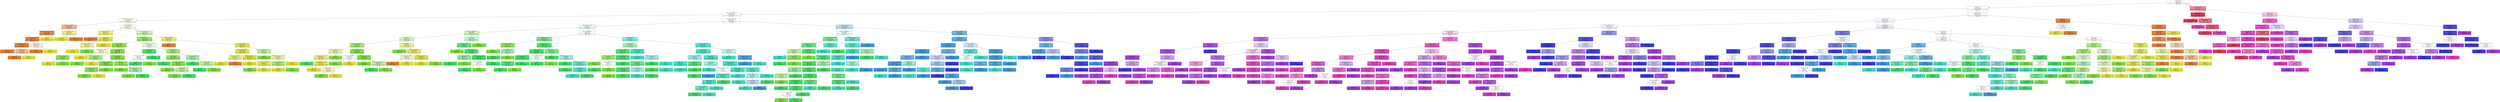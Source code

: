 digraph Tree {
node [shape=box, style="filled", color="black", fontname="helvetica"] ;
edge [fontname="helvetica"] ;
0 [label="op_ycsb_e <= 0.5\ngini = 0.9\nsamples = 5014\nvalue = [517, 512, 505, 508, 499, 498, 505, 476, 496, 498]\nclass = 50%", fillcolor="#ffffff"] ;
1 [label="op_ycsb_c <= 0.5\ngini = 0.888\nsamples = 4283\nvalue = [517, 512, 505, 508, 499, 498, 447, 417, 380, 0]\nclass = 50%", fillcolor="#ffffff"] ;
0 -> 1 [labeldistance=2.5, labelangle=45, headlabel="True"] ;
2 [label="data_size <= 3442843.0\ngini = 0.839\nsamples = 2519\nvalue = [305, 433, 436, 449, 438, 393, 65, 0, 0, 0]\nclass = 80%", fillcolor="#fefffe"] ;
1 -> 2 ;
3 [label="nodeCount_Leaf <= 15923.0\ngini = 0.671\nsamples = 903\nvalue = [298, 360, 222, 23, 0, 0, 0, 0, 0, 0]\nclass = 40%", fillcolor="#fcfceb"] ;
2 -> 3 ;
4 [label="data_size <= 3035389.5\ngini = 0.425\nsamples = 346\nvalue = [240, 106, 0, 0, 0, 0, 0, 0, 0, 0]\nclass = 50%", fillcolor="#f0b990"] ;
3 -> 4 ;
5 [label="nodeCount_Hash <= 63454.5\ngini = 0.129\nsamples = 216\nvalue = [201, 15, 0, 0, 0, 0, 0, 0, 0, 0]\nclass = 50%", fillcolor="#e78a48"] ;
4 -> 5 ;
6 [label="nodeCount_Leaf <= 15556.5\ngini = 0.082\nsamples = 210\nvalue = [201, 9, 0, 0, 0, 0, 0, 0, 0, 0]\nclass = 50%", fillcolor="#e68742"] ;
5 -> 6 ;
7 [label="data_size <= 3023116.0\ngini = 0.01\nsamples = 193\nvalue = [192, 1, 0, 0, 0, 0, 0, 0, 0, 0]\nclass = 50%", fillcolor="#e5823a"] ;
6 -> 7 ;
8 [label="gini = 0.0\nsamples = 190\nvalue = [190, 0, 0, 0, 0, 0, 0, 0, 0, 0]\nclass = 50%", fillcolor="#e58139"] ;
7 -> 8 ;
9 [label="op_ycsb_c_init <= 0.5\ngini = 0.444\nsamples = 3\nvalue = [2, 1, 0, 0, 0, 0, 0, 0, 0, 0]\nclass = 50%", fillcolor="#f2c09c"] ;
7 -> 9 ;
10 [label="gini = 0.0\nsamples = 2\nvalue = [2, 0, 0, 0, 0, 0, 0, 0, 0, 0]\nclass = 50%", fillcolor="#e58139"] ;
9 -> 10 ;
11 [label="gini = 0.0\nsamples = 1\nvalue = [0, 1, 0, 0, 0, 0, 0, 0, 0, 0]\nclass = 40%", fillcolor="#e2e539"] ;
9 -> 11 ;
12 [label="op_ycsb_c_init <= 0.5\ngini = 0.498\nsamples = 17\nvalue = [9, 8, 0, 0, 0, 0, 0, 0, 0, 0]\nclass = 50%", fillcolor="#fcf1e9"] ;
6 -> 12 ;
13 [label="gini = 0.0\nsamples = 9\nvalue = [9, 0, 0, 0, 0, 0, 0, 0, 0, 0]\nclass = 50%", fillcolor="#e58139"] ;
12 -> 13 ;
14 [label="gini = 0.0\nsamples = 8\nvalue = [0, 8, 0, 0, 0, 0, 0, 0, 0, 0]\nclass = 40%", fillcolor="#e2e539"] ;
12 -> 14 ;
15 [label="gini = 0.0\nsamples = 6\nvalue = [0, 6, 0, 0, 0, 0, 0, 0, 0, 0]\nclass = 40%", fillcolor="#e2e539"] ;
5 -> 15 ;
16 [label="op_ycsb_e_init <= 0.5\ngini = 0.42\nsamples = 130\nvalue = [39, 91, 0, 0, 0, 0, 0, 0, 0, 0]\nclass = 40%", fillcolor="#eef08e"] ;
4 -> 16 ;
17 [label="gini = 0.0\nsamples = 91\nvalue = [0, 91, 0, 0, 0, 0, 0, 0, 0, 0]\nclass = 40%", fillcolor="#e2e539"] ;
16 -> 17 ;
18 [label="gini = 0.0\nsamples = 39\nvalue = [39, 0, 0, 0, 0, 0, 0, 0, 0, 0]\nclass = 50%", fillcolor="#e58139"] ;
16 -> 18 ;
19 [label="data_size <= 2843746.0\ngini = 0.621\nsamples = 557\nvalue = [58, 254, 222, 23, 0, 0, 0, 0, 0, 0]\nclass = 40%", fillcolor="#fcfdec"] ;
3 -> 19 ;
20 [label="op_ycsb_c_init <= 0.5\ngini = 0.352\nsamples = 177\nvalue = [39, 137, 1, 0, 0, 0, 0, 0, 0, 0]\nclass = 40%", fillcolor="#eaed72"] ;
19 -> 20 ;
21 [label="gini = 0.0\nsamples = 39\nvalue = [39, 0, 0, 0, 0, 0, 0, 0, 0, 0]\nclass = 50%", fillcolor="#e58139"] ;
20 -> 21 ;
22 [label="ycsb_zipf <= 0.047\ngini = 0.014\nsamples = 138\nvalue = [0, 137, 1, 0, 0, 0, 0, 0, 0, 0]\nclass = 40%", fillcolor="#e2e53a"] ;
20 -> 22 ;
23 [label="data_size <= 2747483.5\ngini = 0.444\nsamples = 3\nvalue = [0, 2, 1, 0, 0, 0, 0, 0, 0, 0]\nclass = 40%", fillcolor="#f0f29c"] ;
22 -> 23 ;
24 [label="gini = 0.0\nsamples = 2\nvalue = [0, 2, 0, 0, 0, 0, 0, 0, 0, 0]\nclass = 40%", fillcolor="#e2e539"] ;
23 -> 24 ;
25 [label="gini = 0.0\nsamples = 1\nvalue = [0, 0, 1, 0, 0, 0, 0, 0, 0, 0]\nclass = 30%", fillcolor="#7be539"] ;
23 -> 25 ;
26 [label="gini = 0.0\nsamples = 135\nvalue = [0, 135, 0, 0, 0, 0, 0, 0, 0, 0]\nclass = 40%", fillcolor="#e2e539"] ;
22 -> 26 ;
27 [label="op_ycsb_e_init <= 0.5\ngini = 0.561\nsamples = 380\nvalue = [19, 117, 221, 23, 0, 0, 0, 0, 0, 0]\nclass = 30%", fillcolor="#cbf5b1"] ;
19 -> 27 ;
28 [label="data_size <= 3321461.0\ngini = 0.266\nsamples = 246\nvalue = [0, 14, 209, 23, 0, 0, 0, 0, 0, 0]\nclass = 30%", fillcolor="#91e95a"] ;
27 -> 28 ;
29 [label="data_size <= 2888347.5\ngini = 0.145\nsamples = 206\nvalue = [0, 14, 190, 2, 0, 0, 0, 0, 0, 0]\nclass = 30%", fillcolor="#86e749"] ;
28 -> 29 ;
30 [label="nodeCount_Inner <= 465.0\ngini = 0.494\nsamples = 18\nvalue = [0, 10, 8, 0, 0, 0, 0, 0, 0, 0]\nclass = 40%", fillcolor="#f9fad7"] ;
29 -> 30 ;
31 [label="rand_seed <= 1701947904.0\ngini = 0.198\nsamples = 9\nvalue = [0, 1, 8, 0, 0, 0, 0, 0, 0, 0]\nclass = 30%", fillcolor="#8ce852"] ;
30 -> 31 ;
32 [label="gini = 0.0\nsamples = 1\nvalue = [0, 1, 0, 0, 0, 0, 0, 0, 0, 0]\nclass = 40%", fillcolor="#e2e539"] ;
31 -> 32 ;
33 [label="gini = 0.0\nsamples = 8\nvalue = [0, 0, 8, 0, 0, 0, 0, 0, 0, 0]\nclass = 30%", fillcolor="#7be539"] ;
31 -> 33 ;
34 [label="gini = 0.0\nsamples = 9\nvalue = [0, 9, 0, 0, 0, 0, 0, 0, 0, 0]\nclass = 40%", fillcolor="#e2e539"] ;
30 -> 34 ;
35 [label="data_size <= 2910648.5\ngini = 0.062\nsamples = 188\nvalue = [0, 4, 182, 2, 0, 0, 0, 0, 0, 0]\nclass = 30%", fillcolor="#7fe63f"] ;
29 -> 35 ;
36 [label="nodeCount_Leaf <= 71706.5\ngini = 0.355\nsamples = 13\nvalue = [0, 3, 10, 0, 0, 0, 0, 0, 0, 0]\nclass = 30%", fillcolor="#a3ed74"] ;
35 -> 36 ;
37 [label="gini = 0.0\nsamples = 10\nvalue = [0, 0, 10, 0, 0, 0, 0, 0, 0, 0]\nclass = 30%", fillcolor="#7be539"] ;
36 -> 37 ;
38 [label="gini = 0.0\nsamples = 3\nvalue = [0, 3, 0, 0, 0, 0, 0, 0, 0, 0]\nclass = 40%", fillcolor="#e2e539"] ;
36 -> 38 ;
39 [label="data_size <= 3282432.5\ngini = 0.034\nsamples = 175\nvalue = [0, 1, 172, 2, 0, 0, 0, 0, 0, 0]\nclass = 30%", fillcolor="#7de53c"] ;
35 -> 39 ;
40 [label="data_size <= 2938306.5\ngini = 0.012\nsamples = 161\nvalue = [0, 1, 160, 0, 0, 0, 0, 0, 0, 0]\nclass = 30%", fillcolor="#7ce53a"] ;
39 -> 40 ;
41 [label="nodeCount_Leaf <= 72618.5\ngini = 0.18\nsamples = 10\nvalue = [0, 1, 9, 0, 0, 0, 0, 0, 0, 0]\nclass = 30%", fillcolor="#8ae84f"] ;
40 -> 41 ;
42 [label="gini = 0.0\nsamples = 9\nvalue = [0, 0, 9, 0, 0, 0, 0, 0, 0, 0]\nclass = 30%", fillcolor="#7be539"] ;
41 -> 42 ;
43 [label="gini = 0.0\nsamples = 1\nvalue = [0, 1, 0, 0, 0, 0, 0, 0, 0, 0]\nclass = 40%", fillcolor="#e2e539"] ;
41 -> 43 ;
44 [label="gini = 0.0\nsamples = 151\nvalue = [0, 0, 151, 0, 0, 0, 0, 0, 0, 0]\nclass = 30%", fillcolor="#7be539"] ;
40 -> 44 ;
45 [label="const_pageSizeLeaf <= 6144.0\ngini = 0.245\nsamples = 14\nvalue = [0, 0, 12, 2, 0, 0, 0, 0, 0, 0]\nclass = 30%", fillcolor="#91e95a"] ;
39 -> 45 ;
46 [label="gini = 0.0\nsamples = 11\nvalue = [0, 0, 11, 0, 0, 0, 0, 0, 0, 0]\nclass = 30%", fillcolor="#7be539"] ;
45 -> 46 ;
47 [label="const_pageSizeInner <= 3072.0\ngini = 0.444\nsamples = 3\nvalue = [0, 0, 1, 2, 0, 0, 0, 0, 0, 0]\nclass = 80%", fillcolor="#9cf2ae"] ;
45 -> 47 ;
48 [label="gini = 0.0\nsamples = 1\nvalue = [0, 0, 1, 0, 0, 0, 0, 0, 0, 0]\nclass = 30%", fillcolor="#7be539"] ;
47 -> 48 ;
49 [label="gini = 0.0\nsamples = 2\nvalue = [0, 0, 0, 2, 0, 0, 0, 0, 0, 0]\nclass = 80%", fillcolor="#39e55e"] ;
47 -> 49 ;
50 [label="nodeCount_Leaf <= 30648.0\ngini = 0.499\nsamples = 40\nvalue = [0, 0, 19, 21, 0, 0, 0, 0, 0, 0]\nclass = 80%", fillcolor="#ecfdf0"] ;
28 -> 50 ;
51 [label="density <= 0.533\ngini = 0.117\nsamples = 16\nvalue = [0, 0, 1, 15, 0, 0, 0, 0, 0, 0]\nclass = 80%", fillcolor="#46e769"] ;
50 -> 51 ;
52 [label="nodeCount_Inner <= 145.5\ngini = 0.5\nsamples = 2\nvalue = [0, 0, 1, 1, 0, 0, 0, 0, 0, 0]\nclass = 30%", fillcolor="#ffffff"] ;
51 -> 52 ;
53 [label="gini = 0.0\nsamples = 1\nvalue = [0, 0, 0, 1, 0, 0, 0, 0, 0, 0]\nclass = 80%", fillcolor="#39e55e"] ;
52 -> 53 ;
54 [label="gini = 0.0\nsamples = 1\nvalue = [0, 0, 1, 0, 0, 0, 0, 0, 0, 0]\nclass = 30%", fillcolor="#7be539"] ;
52 -> 54 ;
55 [label="gini = 0.0\nsamples = 14\nvalue = [0, 0, 0, 14, 0, 0, 0, 0, 0, 0]\nclass = 80%", fillcolor="#39e55e"] ;
51 -> 55 ;
56 [label="data_size <= 3415292.5\ngini = 0.375\nsamples = 24\nvalue = [0, 0, 18, 6, 0, 0, 0, 0, 0, 0]\nclass = 30%", fillcolor="#a7ee7b"] ;
50 -> 56 ;
57 [label="ycsb_zipf <= 0.073\ngini = 0.198\nsamples = 18\nvalue = [0, 0, 16, 2, 0, 0, 0, 0, 0, 0]\nclass = 30%", fillcolor="#8ce852"] ;
56 -> 57 ;
58 [label="gini = 0.0\nsamples = 1\nvalue = [0, 0, 0, 1, 0, 0, 0, 0, 0, 0]\nclass = 80%", fillcolor="#39e55e"] ;
57 -> 58 ;
59 [label="rand_seed <= 1701971136.0\ngini = 0.111\nsamples = 17\nvalue = [0, 0, 16, 1, 0, 0, 0, 0, 0, 0]\nclass = 30%", fillcolor="#83e745"] ;
57 -> 59 ;
60 [label="gini = 0.0\nsamples = 14\nvalue = [0, 0, 14, 0, 0, 0, 0, 0, 0, 0]\nclass = 30%", fillcolor="#7be539"] ;
59 -> 60 ;
61 [label="density <= 0.847\ngini = 0.444\nsamples = 3\nvalue = [0, 0, 2, 1, 0, 0, 0, 0, 0, 0]\nclass = 30%", fillcolor="#bdf29c"] ;
59 -> 61 ;
62 [label="gini = 0.0\nsamples = 2\nvalue = [0, 0, 2, 0, 0, 0, 0, 0, 0, 0]\nclass = 30%", fillcolor="#7be539"] ;
61 -> 62 ;
63 [label="gini = 0.0\nsamples = 1\nvalue = [0, 0, 0, 1, 0, 0, 0, 0, 0, 0]\nclass = 80%", fillcolor="#39e55e"] ;
61 -> 63 ;
64 [label="nodeCount_Inner <= 532.5\ngini = 0.444\nsamples = 6\nvalue = [0, 0, 2, 4, 0, 0, 0, 0, 0, 0]\nclass = 80%", fillcolor="#9cf2ae"] ;
56 -> 64 ;
65 [label="gini = 0.0\nsamples = 3\nvalue = [0, 0, 0, 3, 0, 0, 0, 0, 0, 0]\nclass = 80%", fillcolor="#39e55e"] ;
64 -> 65 ;
66 [label="ycsb_zipf <= 0.409\ngini = 0.444\nsamples = 3\nvalue = [0, 0, 2, 1, 0, 0, 0, 0, 0, 0]\nclass = 30%", fillcolor="#bdf29c"] ;
64 -> 66 ;
67 [label="gini = 0.0\nsamples = 1\nvalue = [0, 0, 0, 1, 0, 0, 0, 0, 0, 0]\nclass = 80%", fillcolor="#39e55e"] ;
66 -> 67 ;
68 [label="gini = 0.0\nsamples = 2\nvalue = [0, 0, 2, 0, 0, 0, 0, 0, 0, 0]\nclass = 30%", fillcolor="#7be539"] ;
66 -> 68 ;
69 [label="data_size <= 2924813.5\ngini = 0.381\nsamples = 134\nvalue = [19, 103, 12, 0, 0, 0, 0, 0, 0, 0]\nclass = 40%", fillcolor="#eaec6e"] ;
27 -> 69 ;
70 [label="gini = 0.0\nsamples = 17\nvalue = [17, 0, 0, 0, 0, 0, 0, 0, 0, 0]\nclass = 50%", fillcolor="#e58139"] ;
69 -> 70 ;
71 [label="data_size <= 3369362.0\ngini = 0.214\nsamples = 117\nvalue = [2, 103, 12, 0, 0, 0, 0, 0, 0, 0]\nclass = 40%", fillcolor="#e6e853"] ;
69 -> 71 ;
72 [label="data_size <= 2960138.5\ngini = 0.059\nsamples = 100\nvalue = [2, 97, 1, 0, 0, 0, 0, 0, 0, 0]\nclass = 40%", fillcolor="#e3e63f"] ;
71 -> 72 ;
73 [label="nodeCount_Inner <= 867.0\ngini = 0.375\nsamples = 8\nvalue = [2, 6, 0, 0, 0, 0, 0, 0, 0, 0]\nclass = 40%", fillcolor="#ecee7b"] ;
72 -> 73 ;
74 [label="gini = 0.0\nsamples = 6\nvalue = [0, 6, 0, 0, 0, 0, 0, 0, 0, 0]\nclass = 40%", fillcolor="#e2e539"] ;
73 -> 74 ;
75 [label="gini = 0.0\nsamples = 2\nvalue = [2, 0, 0, 0, 0, 0, 0, 0, 0, 0]\nclass = 50%", fillcolor="#e58139"] ;
73 -> 75 ;
76 [label="data_size <= 3334284.0\ngini = 0.022\nsamples = 92\nvalue = [0, 91, 1, 0, 0, 0, 0, 0, 0, 0]\nclass = 40%", fillcolor="#e2e53b"] ;
72 -> 76 ;
77 [label="gini = 0.0\nsamples = 84\nvalue = [0, 84, 0, 0, 0, 0, 0, 0, 0, 0]\nclass = 40%", fillcolor="#e2e539"] ;
76 -> 77 ;
78 [label="data_size <= 3341265.5\ngini = 0.219\nsamples = 8\nvalue = [0, 7, 1, 0, 0, 0, 0, 0, 0, 0]\nclass = 40%", fillcolor="#e6e955"] ;
76 -> 78 ;
79 [label="gini = 0.0\nsamples = 1\nvalue = [0, 0, 1, 0, 0, 0, 0, 0, 0, 0]\nclass = 30%", fillcolor="#7be539"] ;
78 -> 79 ;
80 [label="gini = 0.0\nsamples = 7\nvalue = [0, 7, 0, 0, 0, 0, 0, 0, 0, 0]\nclass = 40%", fillcolor="#e2e539"] ;
78 -> 80 ;
81 [label="nodeCount_Leaf <= 38018.5\ngini = 0.457\nsamples = 17\nvalue = [0, 6, 11, 0, 0, 0, 0, 0, 0, 0]\nclass = 30%", fillcolor="#c3f3a5"] ;
71 -> 81 ;
82 [label="gini = 0.0\nsamples = 8\nvalue = [0, 0, 8, 0, 0, 0, 0, 0, 0, 0]\nclass = 30%", fillcolor="#7be539"] ;
81 -> 82 ;
83 [label="const_pageSizeInner <= 3072.0\ngini = 0.444\nsamples = 9\nvalue = [0, 6, 3, 0, 0, 0, 0, 0, 0, 0]\nclass = 40%", fillcolor="#f0f29c"] ;
81 -> 83 ;
84 [label="rand_seed <= 1701964288.0\ngini = 0.375\nsamples = 4\nvalue = [0, 1, 3, 0, 0, 0, 0, 0, 0, 0]\nclass = 30%", fillcolor="#a7ee7b"] ;
83 -> 84 ;
85 [label="gini = 0.0\nsamples = 1\nvalue = [0, 1, 0, 0, 0, 0, 0, 0, 0, 0]\nclass = 40%", fillcolor="#e2e539"] ;
84 -> 85 ;
86 [label="gini = 0.0\nsamples = 3\nvalue = [0, 0, 3, 0, 0, 0, 0, 0, 0, 0]\nclass = 30%", fillcolor="#7be539"] ;
84 -> 86 ;
87 [label="gini = 0.0\nsamples = 5\nvalue = [0, 5, 0, 0, 0, 0, 0, 0, 0, 0]\nclass = 40%", fillcolor="#e2e539"] ;
83 -> 87 ;
88 [label="data_size <= 4651723.5\ngini = 0.777\nsamples = 1616\nvalue = [7, 73, 214, 426, 438, 393, 65, 0, 0, 0]\nclass = 60%", fillcolor="#fdfffe"] ;
2 -> 88 ;
89 [label="nodeCount_Leaf <= 21326.0\ngini = 0.72\nsamples = 865\nvalue = [7, 73, 200, 314, 255, 16, 0, 0, 0, 0]\nclass = 80%", fillcolor="#ecfcef"] ;
88 -> 89 ;
90 [label="data_size <= 4240243.0\ngini = 0.629\nsamples = 312\nvalue = [7, 73, 160, 72, 0, 0, 0, 0, 0, 0]\nclass = 30%", fillcolor="#cff6b7"] ;
89 -> 90 ;
91 [label="op_ycsb_e_init <= 0.5\ngini = 0.54\nsamples = 200\nvalue = [7, 73, 114, 6, 0, 0, 0, 0, 0, 0]\nclass = 30%", fillcolor="#d4f7bf"] ;
90 -> 91 ;
92 [label="data_size <= 3632906.0\ngini = 0.376\nsamples = 120\nvalue = [0, 22, 92, 6, 0, 0, 0, 0, 0, 0]\nclass = 30%", fillcolor="#a1ec72"] ;
91 -> 92 ;
93 [label="nodeCount_Hash <= 76515.0\ngini = 0.553\nsamples = 35\nvalue = [0, 21, 9, 5, 0, 0, 0, 0, 0, 0]\nclass = 40%", fillcolor="#f2f3a4"] ;
92 -> 93 ;
94 [label="const_enableHash <= 0.5\ngini = 0.401\nsamples = 28\nvalue = [0, 21, 2, 5, 0, 0, 0, 0, 0, 0]\nclass = 40%", fillcolor="#ebed75"] ;
93 -> 94 ;
95 [label="gini = 0.0\nsamples = 5\nvalue = [0, 0, 0, 5, 0, 0, 0, 0, 0, 0]\nclass = 80%", fillcolor="#39e55e"] ;
94 -> 95 ;
96 [label="nodeCount_Hash <= 75148.5\ngini = 0.159\nsamples = 23\nvalue = [0, 21, 2, 0, 0, 0, 0, 0, 0, 0]\nclass = 40%", fillcolor="#e5e74c"] ;
94 -> 96 ;
97 [label="gini = 0.0\nsamples = 18\nvalue = [0, 18, 0, 0, 0, 0, 0, 0, 0, 0]\nclass = 40%", fillcolor="#e2e539"] ;
96 -> 97 ;
98 [label="density <= 0.65\ngini = 0.48\nsamples = 5\nvalue = [0, 3, 2, 0, 0, 0, 0, 0, 0, 0]\nclass = 40%", fillcolor="#f5f6bd"] ;
96 -> 98 ;
99 [label="gini = 0.0\nsamples = 2\nvalue = [0, 0, 2, 0, 0, 0, 0, 0, 0, 0]\nclass = 30%", fillcolor="#7be539"] ;
98 -> 99 ;
100 [label="gini = 0.0\nsamples = 3\nvalue = [0, 3, 0, 0, 0, 0, 0, 0, 0, 0]\nclass = 40%", fillcolor="#e2e539"] ;
98 -> 100 ;
101 [label="gini = 0.0\nsamples = 7\nvalue = [0, 0, 7, 0, 0, 0, 0, 0, 0, 0]\nclass = 30%", fillcolor="#7be539"] ;
93 -> 101 ;
102 [label="nodeCount_Inner <= 158.0\ngini = 0.046\nsamples = 85\nvalue = [0, 1, 83, 1, 0, 0, 0, 0, 0, 0]\nclass = 30%", fillcolor="#7ee63e"] ;
92 -> 102 ;
103 [label="data_size <= 3685837.0\ngini = 0.5\nsamples = 2\nvalue = [0, 1, 1, 0, 0, 0, 0, 0, 0, 0]\nclass = 40%", fillcolor="#ffffff"] ;
102 -> 103 ;
104 [label="gini = 0.0\nsamples = 1\nvalue = [0, 0, 1, 0, 0, 0, 0, 0, 0, 0]\nclass = 30%", fillcolor="#7be539"] ;
103 -> 104 ;
105 [label="gini = 0.0\nsamples = 1\nvalue = [0, 1, 0, 0, 0, 0, 0, 0, 0, 0]\nclass = 40%", fillcolor="#e2e539"] ;
103 -> 105 ;
106 [label="nodeCount_Hash <= 88924.5\ngini = 0.024\nsamples = 83\nvalue = [0, 0, 82, 1, 0, 0, 0, 0, 0, 0]\nclass = 30%", fillcolor="#7de53b"] ;
102 -> 106 ;
107 [label="gini = 0.0\nsamples = 80\nvalue = [0, 0, 80, 0, 0, 0, 0, 0, 0, 0]\nclass = 30%", fillcolor="#7be539"] ;
106 -> 107 ;
108 [label="nodeCount_Inner <= 928.5\ngini = 0.444\nsamples = 3\nvalue = [0, 0, 2, 1, 0, 0, 0, 0, 0, 0]\nclass = 30%", fillcolor="#bdf29c"] ;
106 -> 108 ;
109 [label="gini = 0.0\nsamples = 1\nvalue = [0, 0, 0, 1, 0, 0, 0, 0, 0, 0]\nclass = 80%", fillcolor="#39e55e"] ;
108 -> 109 ;
110 [label="gini = 0.0\nsamples = 2\nvalue = [0, 0, 2, 0, 0, 0, 0, 0, 0, 0]\nclass = 30%", fillcolor="#7be539"] ;
108 -> 110 ;
111 [label="const_enableHash <= 0.5\ngini = 0.51\nsamples = 80\nvalue = [7, 51, 22, 0, 0, 0, 0, 0, 0, 0]\nclass = 40%", fillcolor="#f0f29c"] ;
91 -> 111 ;
112 [label="gini = 0.0\nsamples = 20\nvalue = [0, 0, 20, 0, 0, 0, 0, 0, 0, 0]\nclass = 30%", fillcolor="#7be539"] ;
111 -> 112 ;
113 [label="data_size <= 3644257.0\ngini = 0.263\nsamples = 60\nvalue = [7, 51, 2, 0, 0, 0, 0, 0, 0, 0]\nclass = 40%", fillcolor="#e7e95b"] ;
111 -> 113 ;
114 [label="nodeCount_Hash <= 36505.5\ngini = 0.497\nsamples = 13\nvalue = [7, 6, 0, 0, 0, 0, 0, 0, 0, 0]\nclass = 50%", fillcolor="#fbede3"] ;
113 -> 114 ;
115 [label="gini = 0.0\nsamples = 7\nvalue = [7, 0, 0, 0, 0, 0, 0, 0, 0, 0]\nclass = 50%", fillcolor="#e58139"] ;
114 -> 115 ;
116 [label="gini = 0.0\nsamples = 6\nvalue = [0, 6, 0, 0, 0, 0, 0, 0, 0, 0]\nclass = 40%", fillcolor="#e2e539"] ;
114 -> 116 ;
117 [label="nodeCount_Hash <= 82513.0\ngini = 0.081\nsamples = 47\nvalue = [0, 45, 2, 0, 0, 0, 0, 0, 0, 0]\nclass = 40%", fillcolor="#e3e642"] ;
113 -> 117 ;
118 [label="gini = 0.0\nsamples = 45\nvalue = [0, 45, 0, 0, 0, 0, 0, 0, 0, 0]\nclass = 40%", fillcolor="#e2e539"] ;
117 -> 118 ;
119 [label="gini = 0.0\nsamples = 2\nvalue = [0, 0, 2, 0, 0, 0, 0, 0, 0, 0]\nclass = 30%", fillcolor="#7be539"] ;
117 -> 119 ;
120 [label="op_ycsb_e_init <= 0.5\ngini = 0.484\nsamples = 112\nvalue = [0, 0, 46, 66, 0, 0, 0, 0, 0, 0]\nclass = 80%", fillcolor="#c3f7ce"] ;
90 -> 120 ;
121 [label="nodeCount_Hash <= 24136.0\ngini = 0.275\nsamples = 79\nvalue = [0, 0, 13, 66, 0, 0, 0, 0, 0, 0]\nclass = 80%", fillcolor="#60ea7e"] ;
120 -> 121 ;
122 [label="gini = 0.0\nsamples = 7\nvalue = [0, 0, 7, 0, 0, 0, 0, 0, 0, 0]\nclass = 30%", fillcolor="#7be539"] ;
121 -> 122 ;
123 [label="data_size <= 4362051.5\ngini = 0.153\nsamples = 72\nvalue = [0, 0, 6, 66, 0, 0, 0, 0, 0, 0]\nclass = 80%", fillcolor="#4be76d"] ;
121 -> 123 ;
124 [label="const_pageSizeLeaf <= 3072.0\ngini = 0.415\nsamples = 17\nvalue = [0, 0, 5, 12, 0, 0, 0, 0, 0, 0]\nclass = 80%", fillcolor="#8bf0a1"] ;
123 -> 124 ;
125 [label="gini = 0.0\nsamples = 12\nvalue = [0, 0, 0, 12, 0, 0, 0, 0, 0, 0]\nclass = 80%", fillcolor="#39e55e"] ;
124 -> 125 ;
126 [label="gini = 0.0\nsamples = 5\nvalue = [0, 0, 5, 0, 0, 0, 0, 0, 0, 0]\nclass = 30%", fillcolor="#7be539"] ;
124 -> 126 ;
127 [label="nodeCount_Hash <= 24363.5\ngini = 0.036\nsamples = 55\nvalue = [0, 0, 1, 54, 0, 0, 0, 0, 0, 0]\nclass = 80%", fillcolor="#3de561"] ;
123 -> 127 ;
128 [label="data_size <= 4413922.0\ngini = 0.5\nsamples = 2\nvalue = [0, 0, 1, 1, 0, 0, 0, 0, 0, 0]\nclass = 30%", fillcolor="#ffffff"] ;
127 -> 128 ;
129 [label="gini = 0.0\nsamples = 1\nvalue = [0, 0, 0, 1, 0, 0, 0, 0, 0, 0]\nclass = 80%", fillcolor="#39e55e"] ;
128 -> 129 ;
130 [label="gini = 0.0\nsamples = 1\nvalue = [0, 0, 1, 0, 0, 0, 0, 0, 0, 0]\nclass = 30%", fillcolor="#7be539"] ;
128 -> 130 ;
131 [label="gini = 0.0\nsamples = 53\nvalue = [0, 0, 0, 53, 0, 0, 0, 0, 0, 0]\nclass = 80%", fillcolor="#39e55e"] ;
127 -> 131 ;
132 [label="gini = 0.0\nsamples = 33\nvalue = [0, 0, 33, 0, 0, 0, 0, 0, 0, 0]\nclass = 30%", fillcolor="#7be539"] ;
120 -> 132 ;
133 [label="data_size <= 3884963.0\ngini = 0.59\nsamples = 553\nvalue = [0, 0, 40, 242, 255, 16, 0, 0, 0, 0]\nclass = 60%", fillcolor="#f7fefd"] ;
89 -> 133 ;
134 [label="op_ycsb_c_init <= 0.5\ngini = 0.354\nsamples = 209\nvalue = [0, 0, 35, 164, 10, 0, 0, 0, 0, 0]\nclass = 80%", fillcolor="#6cec88"] ;
133 -> 134 ;
135 [label="data_size <= 3857535.0\ngini = 0.193\nsamples = 37\nvalue = [0, 0, 33, 4, 0, 0, 0, 0, 0, 0]\nclass = 30%", fillcolor="#8be851"] ;
134 -> 135 ;
136 [label="gini = 0.0\nsamples = 31\nvalue = [0, 0, 31, 0, 0, 0, 0, 0, 0, 0]\nclass = 30%", fillcolor="#7be539"] ;
135 -> 136 ;
137 [label="nodeCount_Leaf <= 43664.5\ngini = 0.444\nsamples = 6\nvalue = [0, 0, 2, 4, 0, 0, 0, 0, 0, 0]\nclass = 80%", fillcolor="#9cf2ae"] ;
135 -> 137 ;
138 [label="gini = 0.0\nsamples = 4\nvalue = [0, 0, 0, 4, 0, 0, 0, 0, 0, 0]\nclass = 80%", fillcolor="#39e55e"] ;
137 -> 138 ;
139 [label="gini = 0.0\nsamples = 2\nvalue = [0, 0, 2, 0, 0, 0, 0, 0, 0, 0]\nclass = 30%", fillcolor="#7be539"] ;
137 -> 139 ;
140 [label="data_size <= 3766755.0\ngini = 0.131\nsamples = 172\nvalue = [0, 0, 2, 160, 10, 0, 0, 0, 0, 0]\nclass = 80%", fillcolor="#48e76a"] ;
134 -> 140 ;
141 [label="density <= 0.994\ngini = 0.03\nsamples = 133\nvalue = [0, 0, 2, 131, 0, 0, 0, 0, 0, 0]\nclass = 80%", fillcolor="#3ce560"] ;
140 -> 141 ;
142 [label="data_size <= 3466049.5\ngini = 0.015\nsamples = 131\nvalue = [0, 0, 1, 130, 0, 0, 0, 0, 0, 0]\nclass = 80%", fillcolor="#3be55f"] ;
141 -> 142 ;
143 [label="data_size <= 3464164.5\ngini = 0.219\nsamples = 8\nvalue = [0, 0, 1, 7, 0, 0, 0, 0, 0, 0]\nclass = 80%", fillcolor="#55e975"] ;
142 -> 143 ;
144 [label="gini = 0.0\nsamples = 7\nvalue = [0, 0, 0, 7, 0, 0, 0, 0, 0, 0]\nclass = 80%", fillcolor="#39e55e"] ;
143 -> 144 ;
145 [label="gini = 0.0\nsamples = 1\nvalue = [0, 0, 1, 0, 0, 0, 0, 0, 0, 0]\nclass = 30%", fillcolor="#7be539"] ;
143 -> 145 ;
146 [label="gini = 0.0\nsamples = 123\nvalue = [0, 0, 0, 123, 0, 0, 0, 0, 0, 0]\nclass = 80%", fillcolor="#39e55e"] ;
142 -> 146 ;
147 [label="nodeCount_Leaf <= 64482.0\ngini = 0.5\nsamples = 2\nvalue = [0, 0, 1, 1, 0, 0, 0, 0, 0, 0]\nclass = 30%", fillcolor="#ffffff"] ;
141 -> 147 ;
148 [label="gini = 0.0\nsamples = 1\nvalue = [0, 0, 0, 1, 0, 0, 0, 0, 0, 0]\nclass = 80%", fillcolor="#39e55e"] ;
147 -> 148 ;
149 [label="gini = 0.0\nsamples = 1\nvalue = [0, 0, 1, 0, 0, 0, 0, 0, 0, 0]\nclass = 30%", fillcolor="#7be539"] ;
147 -> 149 ;
150 [label="const_pageSizeLeaf <= 6144.0\ngini = 0.381\nsamples = 39\nvalue = [0, 0, 0, 29, 10, 0, 0, 0, 0, 0]\nclass = 80%", fillcolor="#7dee96"] ;
140 -> 150 ;
151 [label="gini = 0.0\nsamples = 24\nvalue = [0, 0, 0, 24, 0, 0, 0, 0, 0, 0]\nclass = 80%", fillcolor="#39e55e"] ;
150 -> 151 ;
152 [label="nodeCount_Inner <= 158.5\ngini = 0.444\nsamples = 15\nvalue = [0, 0, 0, 5, 10, 0, 0, 0, 0, 0]\nclass = 60%", fillcolor="#9cf2e2"] ;
150 -> 152 ;
153 [label="gini = 0.0\nsamples = 3\nvalue = [0, 0, 0, 3, 0, 0, 0, 0, 0, 0]\nclass = 80%", fillcolor="#39e55e"] ;
152 -> 153 ;
154 [label="nodeCount_Leaf <= 22831.5\ngini = 0.278\nsamples = 12\nvalue = [0, 0, 0, 2, 10, 0, 0, 0, 0, 0]\nclass = 60%", fillcolor="#61ead1"] ;
152 -> 154 ;
155 [label="gini = 0.0\nsamples = 1\nvalue = [0, 0, 0, 1, 0, 0, 0, 0, 0, 0]\nclass = 80%", fillcolor="#39e55e"] ;
154 -> 155 ;
156 [label="nodeCount_Inner <= 622.5\ngini = 0.165\nsamples = 11\nvalue = [0, 0, 0, 1, 10, 0, 0, 0, 0, 0]\nclass = 60%", fillcolor="#4de8cb"] ;
154 -> 156 ;
157 [label="gini = 0.0\nsamples = 10\nvalue = [0, 0, 0, 0, 10, 0, 0, 0, 0, 0]\nclass = 60%", fillcolor="#39e5c5"] ;
156 -> 157 ;
158 [label="gini = 0.0\nsamples = 1\nvalue = [0, 0, 0, 1, 0, 0, 0, 0, 0, 0]\nclass = 80%", fillcolor="#39e55e"] ;
156 -> 158 ;
159 [label="op_ycsb_c_init <= 0.5\ngini = 0.439\nsamples = 344\nvalue = [0, 0, 5, 78, 245, 16, 0, 0, 0, 0]\nclass = 60%", fillcolor="#83efdb"] ;
133 -> 159 ;
160 [label="data_size <= 4416599.5\ngini = 0.497\nsamples = 103\nvalue = [0, 0, 5, 65, 33, 0, 0, 0, 0, 0]\nclass = 80%", fillcolor="#a4f3b5"] ;
159 -> 160 ;
161 [label="data_size <= 3917981.0\ngini = 0.182\nsamples = 71\nvalue = [0, 0, 5, 64, 2, 0, 0, 0, 0, 0]\nclass = 80%", fillcolor="#4ee86f"] ;
160 -> 161 ;
162 [label="nodeCount_Leaf <= 89554.5\ngini = 0.32\nsamples = 5\nvalue = [0, 0, 4, 1, 0, 0, 0, 0, 0, 0]\nclass = 30%", fillcolor="#9cec6a"] ;
161 -> 162 ;
163 [label="gini = 0.0\nsamples = 3\nvalue = [0, 0, 3, 0, 0, 0, 0, 0, 0, 0]\nclass = 30%", fillcolor="#7be539"] ;
162 -> 163 ;
164 [label="nodeCount_Inner <= 1522.5\ngini = 0.5\nsamples = 2\nvalue = [0, 0, 1, 1, 0, 0, 0, 0, 0, 0]\nclass = 30%", fillcolor="#ffffff"] ;
162 -> 164 ;
165 [label="gini = 0.0\nsamples = 1\nvalue = [0, 0, 0, 1, 0, 0, 0, 0, 0, 0]\nclass = 80%", fillcolor="#39e55e"] ;
164 -> 165 ;
166 [label="gini = 0.0\nsamples = 1\nvalue = [0, 0, 1, 0, 0, 0, 0, 0, 0, 0]\nclass = 30%", fillcolor="#7be539"] ;
164 -> 166 ;
167 [label="rand_seed <= 1701967424.0\ngini = 0.088\nsamples = 66\nvalue = [0, 0, 1, 63, 2, 0, 0, 0, 0, 0]\nclass = 80%", fillcolor="#42e666"] ;
161 -> 167 ;
168 [label="gini = 0.0\nsamples = 50\nvalue = [0, 0, 0, 50, 0, 0, 0, 0, 0, 0]\nclass = 80%", fillcolor="#39e55e"] ;
167 -> 168 ;
169 [label="data_size <= 4281821.5\ngini = 0.32\nsamples = 16\nvalue = [0, 0, 1, 13, 2, 0, 0, 0, 0, 0]\nclass = 80%", fillcolor="#63eb80"] ;
167 -> 169 ;
170 [label="const_pageSizeLeaf <= 3072.0\ngini = 0.142\nsamples = 13\nvalue = [0, 0, 1, 12, 0, 0, 0, 0, 0, 0]\nclass = 80%", fillcolor="#49e76b"] ;
169 -> 170 ;
171 [label="gini = 0.0\nsamples = 1\nvalue = [0, 0, 1, 0, 0, 0, 0, 0, 0, 0]\nclass = 30%", fillcolor="#7be539"] ;
170 -> 171 ;
172 [label="gini = 0.0\nsamples = 12\nvalue = [0, 0, 0, 12, 0, 0, 0, 0, 0, 0]\nclass = 80%", fillcolor="#39e55e"] ;
170 -> 172 ;
173 [label="nodeCount_Leaf <= 62615.5\ngini = 0.444\nsamples = 3\nvalue = [0, 0, 0, 1, 2, 0, 0, 0, 0, 0]\nclass = 60%", fillcolor="#9cf2e2"] ;
169 -> 173 ;
174 [label="gini = 0.0\nsamples = 2\nvalue = [0, 0, 0, 0, 2, 0, 0, 0, 0, 0]\nclass = 60%", fillcolor="#39e5c5"] ;
173 -> 174 ;
175 [label="gini = 0.0\nsamples = 1\nvalue = [0, 0, 0, 1, 0, 0, 0, 0, 0, 0]\nclass = 80%", fillcolor="#39e55e"] ;
173 -> 175 ;
176 [label="nodeCount_Inner <= 1384.0\ngini = 0.061\nsamples = 32\nvalue = [0, 0, 0, 1, 31, 0, 0, 0, 0, 0]\nclass = 60%", fillcolor="#3fe6c7"] ;
160 -> 176 ;
177 [label="gini = 0.0\nsamples = 29\nvalue = [0, 0, 0, 0, 29, 0, 0, 0, 0, 0]\nclass = 60%", fillcolor="#39e5c5"] ;
176 -> 177 ;
178 [label="nodeCount_Inner <= 1403.5\ngini = 0.444\nsamples = 3\nvalue = [0, 0, 0, 1, 2, 0, 0, 0, 0, 0]\nclass = 60%", fillcolor="#9cf2e2"] ;
176 -> 178 ;
179 [label="gini = 0.0\nsamples = 1\nvalue = [0, 0, 0, 1, 0, 0, 0, 0, 0, 0]\nclass = 80%", fillcolor="#39e55e"] ;
178 -> 179 ;
180 [label="gini = 0.0\nsamples = 2\nvalue = [0, 0, 0, 0, 2, 0, 0, 0, 0, 0]\nclass = 60%", fillcolor="#39e5c5"] ;
178 -> 180 ;
181 [label="data_size <= 4555342.0\ngini = 0.219\nsamples = 241\nvalue = [0, 0, 0, 13, 212, 16, 0, 0, 0, 0]\nclass = 60%", fillcolor="#53e8cc"] ;
159 -> 181 ;
182 [label="data_size <= 3985204.0\ngini = 0.149\nsamples = 213\nvalue = [0, 0, 0, 13, 196, 4, 0, 0, 0, 0]\nclass = 60%", fillcolor="#4ae7ca"] ;
181 -> 182 ;
183 [label="nodeCount_Leaf <= 71369.5\ngini = 0.43\nsamples = 32\nvalue = [0, 0, 0, 10, 22, 0, 0, 0, 0, 0]\nclass = 60%", fillcolor="#93f1df"] ;
182 -> 183 ;
184 [label="ycsb_zipf <= 0.082\ngini = 0.087\nsamples = 22\nvalue = [0, 0, 0, 1, 21, 0, 0, 0, 0, 0]\nclass = 60%", fillcolor="#42e6c8"] ;
183 -> 184 ;
185 [label="gini = 0.0\nsamples = 1\nvalue = [0, 0, 0, 1, 0, 0, 0, 0, 0, 0]\nclass = 80%", fillcolor="#39e55e"] ;
184 -> 185 ;
186 [label="gini = 0.0\nsamples = 21\nvalue = [0, 0, 0, 0, 21, 0, 0, 0, 0, 0]\nclass = 60%", fillcolor="#39e5c5"] ;
184 -> 186 ;
187 [label="ycsb_zipf <= 0.083\ngini = 0.18\nsamples = 10\nvalue = [0, 0, 0, 9, 1, 0, 0, 0, 0, 0]\nclass = 80%", fillcolor="#4fe870"] ;
183 -> 187 ;
188 [label="gini = 0.0\nsamples = 1\nvalue = [0, 0, 0, 0, 1, 0, 0, 0, 0, 0]\nclass = 60%", fillcolor="#39e5c5"] ;
187 -> 188 ;
189 [label="gini = 0.0\nsamples = 9\nvalue = [0, 0, 0, 9, 0, 0, 0, 0, 0, 0]\nclass = 80%", fillcolor="#39e55e"] ;
187 -> 189 ;
190 [label="ycsb_zipf <= 0.071\ngini = 0.075\nsamples = 181\nvalue = [0, 0, 0, 3, 174, 4, 0, 0, 0, 0]\nclass = 60%", fillcolor="#41e6c7"] ;
182 -> 190 ;
191 [label="ycsb_zipf <= 0.061\ngini = 0.56\nsamples = 5\nvalue = [0, 0, 0, 1, 3, 1, 0, 0, 0, 0]\nclass = 60%", fillcolor="#9cf2e2"] ;
190 -> 191 ;
192 [label="gini = 0.0\nsamples = 3\nvalue = [0, 0, 0, 0, 3, 0, 0, 0, 0, 0]\nclass = 60%", fillcolor="#39e5c5"] ;
191 -> 192 ;
193 [label="const_pageSizeLeaf <= 5120.0\ngini = 0.5\nsamples = 2\nvalue = [0, 0, 0, 1, 0, 1, 0, 0, 0, 0]\nclass = 80%", fillcolor="#ffffff"] ;
191 -> 193 ;
194 [label="gini = 0.0\nsamples = 1\nvalue = [0, 0, 0, 1, 0, 0, 0, 0, 0, 0]\nclass = 80%", fillcolor="#39e55e"] ;
193 -> 194 ;
195 [label="gini = 0.0\nsamples = 1\nvalue = [0, 0, 0, 0, 0, 1, 0, 0, 0, 0]\nclass = 100%", fillcolor="#399de5"] ;
193 -> 195 ;
196 [label="data_size <= 4430733.5\ngini = 0.056\nsamples = 176\nvalue = [0, 0, 0, 2, 171, 3, 0, 0, 0, 0]\nclass = 60%", fillcolor="#3fe6c7"] ;
190 -> 196 ;
197 [label="data_size <= 4070734.5\ngini = 0.028\nsamples = 142\nvalue = [0, 0, 0, 2, 140, 0, 0, 0, 0, 0]\nclass = 60%", fillcolor="#3ce5c6"] ;
196 -> 197 ;
198 [label="nodeCount_Leaf <= 98869.0\ngini = 0.137\nsamples = 27\nvalue = [0, 0, 0, 2, 25, 0, 0, 0, 0, 0]\nclass = 60%", fillcolor="#49e7ca"] ;
197 -> 198 ;
199 [label="ycsb_zipf <= 0.418\ngini = 0.074\nsamples = 26\nvalue = [0, 0, 0, 1, 25, 0, 0, 0, 0, 0]\nclass = 60%", fillcolor="#41e6c7"] ;
198 -> 199 ;
200 [label="data_size <= 4023203.5\ngini = 0.278\nsamples = 6\nvalue = [0, 0, 0, 1, 5, 0, 0, 0, 0, 0]\nclass = 60%", fillcolor="#61ead1"] ;
199 -> 200 ;
201 [label="gini = 0.0\nsamples = 1\nvalue = [0, 0, 0, 1, 0, 0, 0, 0, 0, 0]\nclass = 80%", fillcolor="#39e55e"] ;
200 -> 201 ;
202 [label="gini = 0.0\nsamples = 5\nvalue = [0, 0, 0, 0, 5, 0, 0, 0, 0, 0]\nclass = 60%", fillcolor="#39e5c5"] ;
200 -> 202 ;
203 [label="gini = 0.0\nsamples = 20\nvalue = [0, 0, 0, 0, 20, 0, 0, 0, 0, 0]\nclass = 60%", fillcolor="#39e5c5"] ;
199 -> 203 ;
204 [label="gini = 0.0\nsamples = 1\nvalue = [0, 0, 0, 1, 0, 0, 0, 0, 0, 0]\nclass = 80%", fillcolor="#39e55e"] ;
198 -> 204 ;
205 [label="gini = 0.0\nsamples = 115\nvalue = [0, 0, 0, 0, 115, 0, 0, 0, 0, 0]\nclass = 60%", fillcolor="#39e5c5"] ;
197 -> 205 ;
206 [label="nodeCount_Leaf <= 27019.0\ngini = 0.161\nsamples = 34\nvalue = [0, 0, 0, 0, 31, 3, 0, 0, 0, 0]\nclass = 60%", fillcolor="#4ce8cb"] ;
196 -> 206 ;
207 [label="nodeCount_Inner <= 263.0\ngini = 0.469\nsamples = 8\nvalue = [0, 0, 0, 0, 5, 3, 0, 0, 0, 0]\nclass = 60%", fillcolor="#b0f5e8"] ;
206 -> 207 ;
208 [label="gini = 0.0\nsamples = 3\nvalue = [0, 0, 0, 0, 3, 0, 0, 0, 0, 0]\nclass = 60%", fillcolor="#39e5c5"] ;
207 -> 208 ;
209 [label="config_name_dense3 <= 0.5\ngini = 0.48\nsamples = 5\nvalue = [0, 0, 0, 0, 2, 3, 0, 0, 0, 0]\nclass = 100%", fillcolor="#bddef6"] ;
207 -> 209 ;
210 [label="gini = 0.0\nsamples = 2\nvalue = [0, 0, 0, 0, 2, 0, 0, 0, 0, 0]\nclass = 60%", fillcolor="#39e5c5"] ;
209 -> 210 ;
211 [label="gini = 0.0\nsamples = 3\nvalue = [0, 0, 0, 0, 0, 3, 0, 0, 0, 0]\nclass = 100%", fillcolor="#399de5"] ;
209 -> 211 ;
212 [label="gini = 0.0\nsamples = 26\nvalue = [0, 0, 0, 0, 26, 0, 0, 0, 0, 0]\nclass = 60%", fillcolor="#39e5c5"] ;
206 -> 212 ;
213 [label="const_pageSizeLeaf <= 6144.0\ngini = 0.49\nsamples = 28\nvalue = [0, 0, 0, 0, 16, 12, 0, 0, 0, 0]\nclass = 60%", fillcolor="#cef8f0"] ;
181 -> 213 ;
214 [label="gini = 0.0\nsamples = 15\nvalue = [0, 0, 0, 0, 15, 0, 0, 0, 0, 0]\nclass = 60%", fillcolor="#39e5c5"] ;
213 -> 214 ;
215 [label="nodeCount_Inner <= 749.5\ngini = 0.142\nsamples = 13\nvalue = [0, 0, 0, 0, 1, 12, 0, 0, 0, 0]\nclass = 100%", fillcolor="#49a5e7"] ;
213 -> 215 ;
216 [label="gini = 0.0\nsamples = 12\nvalue = [0, 0, 0, 0, 0, 12, 0, 0, 0, 0]\nclass = 100%", fillcolor="#399de5"] ;
215 -> 216 ;
217 [label="gini = 0.0\nsamples = 1\nvalue = [0, 0, 0, 0, 1, 0, 0, 0, 0, 0]\nclass = 60%", fillcolor="#39e5c5"] ;
215 -> 217 ;
218 [label="nodeCount_Leaf <= 27815.0\ngini = 0.659\nsamples = 751\nvalue = [0, 0, 14, 112, 183, 377, 65, 0, 0, 0]\nclass = 100%", fillcolor="#bbdef6"] ;
88 -> 218 ;
219 [label="data_size <= 5284861.5\ngini = 0.589\nsamples = 267\nvalue = [0, 0, 14, 112, 128, 13, 0, 0, 0, 0]\nclass = 60%", fillcolor="#ebfcf9"] ;
218 -> 219 ;
220 [label="nodeCount_Hash <= 104541.5\ngini = 0.442\nsamples = 138\nvalue = [0, 0, 14, 99, 25, 0, 0, 0, 0, 0]\nclass = 80%", fillcolor="#7dee96"] ;
219 -> 220 ;
221 [label="nodeCount_Hash <= 25941.0\ngini = 0.347\nsamples = 122\nvalue = [0, 0, 14, 97, 11, 0, 0, 0, 0, 0]\nclass = 80%", fillcolor="#67eb83"] ;
220 -> 221 ;
222 [label="config_name_hash <= 0.5\ngini = 0.508\nsamples = 16\nvalue = [0, 0, 10, 1, 5, 0, 0, 0, 0, 0]\nclass = 30%", fillcolor="#c3f3a5"] ;
221 -> 222 ;
223 [label="gini = 0.0\nsamples = 5\nvalue = [0, 0, 0, 0, 5, 0, 0, 0, 0, 0]\nclass = 60%", fillcolor="#39e5c5"] ;
222 -> 223 ;
224 [label="data_size <= 4656274.5\ngini = 0.165\nsamples = 11\nvalue = [0, 0, 10, 1, 0, 0, 0, 0, 0, 0]\nclass = 30%", fillcolor="#88e84d"] ;
222 -> 224 ;
225 [label="gini = 0.0\nsamples = 1\nvalue = [0, 0, 0, 1, 0, 0, 0, 0, 0, 0]\nclass = 80%", fillcolor="#39e55e"] ;
224 -> 225 ;
226 [label="gini = 0.0\nsamples = 10\nvalue = [0, 0, 10, 0, 0, 0, 0, 0, 0, 0]\nclass = 30%", fillcolor="#7be539"] ;
224 -> 226 ;
227 [label="data_size <= 4671471.5\ngini = 0.175\nsamples = 106\nvalue = [0, 0, 4, 96, 6, 0, 0, 0, 0, 0]\nclass = 80%", fillcolor="#4de86e"] ;
221 -> 227 ;
228 [label="gini = 0.0\nsamples = 1\nvalue = [0, 0, 1, 0, 0, 0, 0, 0, 0, 0]\nclass = 30%", fillcolor="#7be539"] ;
227 -> 228 ;
229 [label="data_size <= 5229461.0\ngini = 0.16\nsamples = 105\nvalue = [0, 0, 3, 96, 6, 0, 0, 0, 0, 0]\nclass = 80%", fillcolor="#4be76d"] ;
227 -> 229 ;
230 [label="rand_seed <= 1701947456.0\ngini = 0.119\nsamples = 96\nvalue = [0, 0, 3, 90, 3, 0, 0, 0, 0, 0]\nclass = 80%", fillcolor="#46e768"] ;
229 -> 230 ;
231 [label="ycsb_zipf <= 0.315\ngini = 0.408\nsamples = 7\nvalue = [0, 0, 2, 5, 0, 0, 0, 0, 0, 0]\nclass = 80%", fillcolor="#88ef9e"] ;
230 -> 231 ;
232 [label="const_pageSizeLeaf <= 3072.0\ngini = 0.444\nsamples = 3\nvalue = [0, 0, 2, 1, 0, 0, 0, 0, 0, 0]\nclass = 30%", fillcolor="#bdf29c"] ;
231 -> 232 ;
233 [label="gini = 0.0\nsamples = 1\nvalue = [0, 0, 0, 1, 0, 0, 0, 0, 0, 0]\nclass = 80%", fillcolor="#39e55e"] ;
232 -> 233 ;
234 [label="gini = 0.0\nsamples = 2\nvalue = [0, 0, 2, 0, 0, 0, 0, 0, 0, 0]\nclass = 30%", fillcolor="#7be539"] ;
232 -> 234 ;
235 [label="gini = 0.0\nsamples = 4\nvalue = [0, 0, 0, 4, 0, 0, 0, 0, 0, 0]\nclass = 80%", fillcolor="#39e55e"] ;
231 -> 235 ;
236 [label="nodeCount_Inner <= 1532.0\ngini = 0.087\nsamples = 89\nvalue = [0, 0, 1, 85, 3, 0, 0, 0, 0, 0]\nclass = 80%", fillcolor="#42e665"] ;
230 -> 236 ;
237 [label="data_size <= 5173539.0\ngini = 0.05\nsamples = 79\nvalue = [0, 0, 1, 77, 1, 0, 0, 0, 0, 0]\nclass = 80%", fillcolor="#3ee662"] ;
236 -> 237 ;
238 [label="op_ycsb_e_init <= 0.5\ngini = 0.027\nsamples = 73\nvalue = [0, 0, 1, 72, 0, 0, 0, 0, 0, 0]\nclass = 80%", fillcolor="#3ce560"] ;
237 -> 238 ;
239 [label="gini = 0.0\nsamples = 60\nvalue = [0, 0, 0, 60, 0, 0, 0, 0, 0, 0]\nclass = 80%", fillcolor="#39e55e"] ;
238 -> 239 ;
240 [label="data_size <= 4911051.5\ngini = 0.142\nsamples = 13\nvalue = [0, 0, 1, 12, 0, 0, 0, 0, 0, 0]\nclass = 80%", fillcolor="#49e76b"] ;
238 -> 240 ;
241 [label="density <= 0.797\ngini = 0.5\nsamples = 2\nvalue = [0, 0, 1, 1, 0, 0, 0, 0, 0, 0]\nclass = 30%", fillcolor="#ffffff"] ;
240 -> 241 ;
242 [label="gini = 0.0\nsamples = 1\nvalue = [0, 0, 1, 0, 0, 0, 0, 0, 0, 0]\nclass = 30%", fillcolor="#7be539"] ;
241 -> 242 ;
243 [label="gini = 0.0\nsamples = 1\nvalue = [0, 0, 0, 1, 0, 0, 0, 0, 0, 0]\nclass = 80%", fillcolor="#39e55e"] ;
241 -> 243 ;
244 [label="gini = 0.0\nsamples = 11\nvalue = [0, 0, 0, 11, 0, 0, 0, 0, 0, 0]\nclass = 80%", fillcolor="#39e55e"] ;
240 -> 244 ;
245 [label="data_size <= 5179155.5\ngini = 0.278\nsamples = 6\nvalue = [0, 0, 0, 5, 1, 0, 0, 0, 0, 0]\nclass = 80%", fillcolor="#61ea7e"] ;
237 -> 245 ;
246 [label="gini = 0.0\nsamples = 1\nvalue = [0, 0, 0, 0, 1, 0, 0, 0, 0, 0]\nclass = 60%", fillcolor="#39e5c5"] ;
245 -> 246 ;
247 [label="gini = 0.0\nsamples = 5\nvalue = [0, 0, 0, 5, 0, 0, 0, 0, 0, 0]\nclass = 80%", fillcolor="#39e55e"] ;
245 -> 247 ;
248 [label="nodeCount_Hash <= 103462.0\ngini = 0.32\nsamples = 10\nvalue = [0, 0, 0, 8, 2, 0, 0, 0, 0, 0]\nclass = 80%", fillcolor="#6aec86"] ;
236 -> 248 ;
249 [label="nodeCount_Inner <= 1542.5\ngini = 0.198\nsamples = 9\nvalue = [0, 0, 0, 8, 1, 0, 0, 0, 0, 0]\nclass = 80%", fillcolor="#52e872"] ;
248 -> 249 ;
250 [label="gini = 0.0\nsamples = 1\nvalue = [0, 0, 0, 0, 1, 0, 0, 0, 0, 0]\nclass = 60%", fillcolor="#39e5c5"] ;
249 -> 250 ;
251 [label="gini = 0.0\nsamples = 8\nvalue = [0, 0, 0, 8, 0, 0, 0, 0, 0, 0]\nclass = 80%", fillcolor="#39e55e"] ;
249 -> 251 ;
252 [label="gini = 0.0\nsamples = 1\nvalue = [0, 0, 0, 0, 1, 0, 0, 0, 0, 0]\nclass = 60%", fillcolor="#39e5c5"] ;
248 -> 252 ;
253 [label="nodeCount_Hash <= 42260.0\ngini = 0.444\nsamples = 9\nvalue = [0, 0, 0, 6, 3, 0, 0, 0, 0, 0]\nclass = 80%", fillcolor="#9cf2ae"] ;
229 -> 253 ;
254 [label="gini = 0.0\nsamples = 6\nvalue = [0, 0, 0, 6, 0, 0, 0, 0, 0, 0]\nclass = 80%", fillcolor="#39e55e"] ;
253 -> 254 ;
255 [label="gini = 0.0\nsamples = 3\nvalue = [0, 0, 0, 0, 3, 0, 0, 0, 0, 0]\nclass = 60%", fillcolor="#39e5c5"] ;
253 -> 255 ;
256 [label="op_ycsb_e_init <= 0.5\ngini = 0.219\nsamples = 16\nvalue = [0, 0, 0, 2, 14, 0, 0, 0, 0, 0]\nclass = 60%", fillcolor="#55e9cd"] ;
220 -> 256 ;
257 [label="gini = 0.0\nsamples = 14\nvalue = [0, 0, 0, 0, 14, 0, 0, 0, 0, 0]\nclass = 60%", fillcolor="#39e5c5"] ;
256 -> 257 ;
258 [label="gini = 0.0\nsamples = 2\nvalue = [0, 0, 0, 2, 0, 0, 0, 0, 0, 0]\nclass = 80%", fillcolor="#39e55e"] ;
256 -> 258 ;
259 [label="nodeCount_Hash <= 123872.0\ngini = 0.342\nsamples = 129\nvalue = [0, 0, 0, 13, 103, 13, 0, 0, 0, 0]\nclass = 60%", fillcolor="#65ebd2"] ;
219 -> 259 ;
260 [label="op_ycsb_e_init <= 0.5\ngini = 0.226\nsamples = 118\nvalue = [0, 0, 0, 13, 103, 2, 0, 0, 0, 0]\nclass = 60%", fillcolor="#55e9cd"] ;
259 -> 260 ;
261 [label="data_size <= 6295967.5\ngini = 0.04\nsamples = 98\nvalue = [0, 0, 0, 0, 96, 2, 0, 0, 0, 0]\nclass = 60%", fillcolor="#3de6c6"] ;
260 -> 261 ;
262 [label="data_size <= 6278681.5\ngini = 0.02\nsamples = 97\nvalue = [0, 0, 0, 0, 96, 1, 0, 0, 0, 0]\nclass = 60%", fillcolor="#3be5c6"] ;
261 -> 262 ;
263 [label="gini = 0.0\nsamples = 94\nvalue = [0, 0, 0, 0, 94, 0, 0, 0, 0, 0]\nclass = 60%", fillcolor="#39e5c5"] ;
262 -> 263 ;
264 [label="density <= 0.795\ngini = 0.444\nsamples = 3\nvalue = [0, 0, 0, 0, 2, 1, 0, 0, 0, 0]\nclass = 60%", fillcolor="#9cf2e2"] ;
262 -> 264 ;
265 [label="gini = 0.0\nsamples = 2\nvalue = [0, 0, 0, 0, 2, 0, 0, 0, 0, 0]\nclass = 60%", fillcolor="#39e5c5"] ;
264 -> 265 ;
266 [label="gini = 0.0\nsamples = 1\nvalue = [0, 0, 0, 0, 0, 1, 0, 0, 0, 0]\nclass = 100%", fillcolor="#399de5"] ;
264 -> 266 ;
267 [label="gini = 0.0\nsamples = 1\nvalue = [0, 0, 0, 0, 0, 1, 0, 0, 0, 0]\nclass = 100%", fillcolor="#399de5"] ;
261 -> 267 ;
268 [label="nodeCount_Hash <= 108313.0\ngini = 0.455\nsamples = 20\nvalue = [0, 0, 0, 13, 7, 0, 0, 0, 0, 0]\nclass = 80%", fillcolor="#a4f3b5"] ;
260 -> 268 ;
269 [label="gini = 0.0\nsamples = 13\nvalue = [0, 0, 0, 13, 0, 0, 0, 0, 0, 0]\nclass = 80%", fillcolor="#39e55e"] ;
268 -> 269 ;
270 [label="gini = 0.0\nsamples = 7\nvalue = [0, 0, 0, 0, 7, 0, 0, 0, 0, 0]\nclass = 60%", fillcolor="#39e5c5"] ;
268 -> 270 ;
271 [label="gini = 0.0\nsamples = 11\nvalue = [0, 0, 0, 0, 0, 11, 0, 0, 0, 0]\nclass = 100%", fillcolor="#399de5"] ;
259 -> 271 ;
272 [label="data_size <= 5923724.5\ngini = 0.403\nsamples = 484\nvalue = [0, 0, 0, 0, 55, 364, 65, 0, 0, 0]\nclass = 100%", fillcolor="#72b9ec"] ;
218 -> 272 ;
273 [label="op_ycsb_e_init <= 0.5\ngini = 0.285\nsamples = 410\nvalue = [0, 0, 0, 0, 55, 342, 13, 0, 0, 0]\nclass = 100%", fillcolor="#5fb0ea"] ;
272 -> 273 ;
274 [label="data_size <= 5653622.0\ngini = 0.131\nsamples = 303\nvalue = [0, 0, 0, 0, 8, 282, 13, 0, 0, 0]\nclass = 100%", fillcolor="#47a4e7"] ;
273 -> 274 ;
275 [label="data_size <= 4812987.0\ngini = 0.065\nsamples = 237\nvalue = [0, 0, 0, 0, 8, 229, 0, 0, 0, 0]\nclass = 100%", fillcolor="#40a0e6"] ;
274 -> 275 ;
276 [label="nodeCount_Leaf <= 85304.0\ngini = 0.326\nsamples = 39\nvalue = [0, 0, 0, 0, 8, 31, 0, 0, 0, 0]\nclass = 100%", fillcolor="#6cb6ec"] ;
275 -> 276 ;
277 [label="rand_seed <= 1701969088.0\ngini = 0.067\nsamples = 29\nvalue = [0, 0, 0, 0, 1, 28, 0, 0, 0, 0]\nclass = 100%", fillcolor="#40a0e6"] ;
276 -> 277 ;
278 [label="gini = 0.0\nsamples = 22\nvalue = [0, 0, 0, 0, 0, 22, 0, 0, 0, 0]\nclass = 100%", fillcolor="#399de5"] ;
277 -> 278 ;
279 [label="rand_seed <= 1701969472.0\ngini = 0.245\nsamples = 7\nvalue = [0, 0, 0, 0, 1, 6, 0, 0, 0, 0]\nclass = 100%", fillcolor="#5aade9"] ;
277 -> 279 ;
280 [label="gini = 0.0\nsamples = 1\nvalue = [0, 0, 0, 0, 1, 0, 0, 0, 0, 0]\nclass = 60%", fillcolor="#39e5c5"] ;
279 -> 280 ;
281 [label="gini = 0.0\nsamples = 6\nvalue = [0, 0, 0, 0, 0, 6, 0, 0, 0, 0]\nclass = 100%", fillcolor="#399de5"] ;
279 -> 281 ;
282 [label="ycsb_zipf <= 0.301\ngini = 0.42\nsamples = 10\nvalue = [0, 0, 0, 0, 7, 3, 0, 0, 0, 0]\nclass = 60%", fillcolor="#8ef0de"] ;
276 -> 282 ;
283 [label="gini = 0.0\nsamples = 2\nvalue = [0, 0, 0, 0, 0, 2, 0, 0, 0, 0]\nclass = 100%", fillcolor="#399de5"] ;
282 -> 283 ;
284 [label="ycsb_zipf <= 1.306\ngini = 0.219\nsamples = 8\nvalue = [0, 0, 0, 0, 7, 1, 0, 0, 0, 0]\nclass = 60%", fillcolor="#55e9cd"] ;
282 -> 284 ;
285 [label="gini = 0.0\nsamples = 7\nvalue = [0, 0, 0, 0, 7, 0, 0, 0, 0, 0]\nclass = 60%", fillcolor="#39e5c5"] ;
284 -> 285 ;
286 [label="gini = 0.0\nsamples = 1\nvalue = [0, 0, 0, 0, 0, 1, 0, 0, 0, 0]\nclass = 100%", fillcolor="#399de5"] ;
284 -> 286 ;
287 [label="gini = 0.0\nsamples = 198\nvalue = [0, 0, 0, 0, 0, 198, 0, 0, 0, 0]\nclass = 100%", fillcolor="#399de5"] ;
275 -> 287 ;
288 [label="nodeCount_Leaf <= 50858.0\ngini = 0.316\nsamples = 66\nvalue = [0, 0, 0, 0, 0, 53, 13, 0, 0, 0]\nclass = 100%", fillcolor="#6ab5eb"] ;
274 -> 288 ;
289 [label="data_size <= 5788730.5\ngini = 0.491\nsamples = 23\nvalue = [0, 0, 0, 0, 0, 10, 13, 0, 0, 0]\nclass = 90%", fillcolor="#d2d1f9"] ;
288 -> 289 ;
290 [label="ycsb_zipf <= 1.258\ngini = 0.444\nsamples = 15\nvalue = [0, 0, 0, 0, 0, 10, 5, 0, 0, 0]\nclass = 100%", fillcolor="#9ccef2"] ;
289 -> 290 ;
291 [label="nodeCount_Inner <= 235.0\ngini = 0.278\nsamples = 12\nvalue = [0, 0, 0, 0, 0, 10, 2, 0, 0, 0]\nclass = 100%", fillcolor="#61b1ea"] ;
290 -> 291 ;
292 [label="gini = 0.0\nsamples = 1\nvalue = [0, 0, 0, 0, 0, 0, 1, 0, 0, 0]\nclass = 90%", fillcolor="#3c39e5"] ;
291 -> 292 ;
293 [label="density <= 0.729\ngini = 0.165\nsamples = 11\nvalue = [0, 0, 0, 0, 0, 10, 1, 0, 0, 0]\nclass = 100%", fillcolor="#4da7e8"] ;
291 -> 293 ;
294 [label="gini = 0.0\nsamples = 8\nvalue = [0, 0, 0, 0, 0, 8, 0, 0, 0, 0]\nclass = 100%", fillcolor="#399de5"] ;
293 -> 294 ;
295 [label="nodeCount_Inner <= 904.0\ngini = 0.444\nsamples = 3\nvalue = [0, 0, 0, 0, 0, 2, 1, 0, 0, 0]\nclass = 100%", fillcolor="#9ccef2"] ;
293 -> 295 ;
296 [label="gini = 0.0\nsamples = 2\nvalue = [0, 0, 0, 0, 0, 2, 0, 0, 0, 0]\nclass = 100%", fillcolor="#399de5"] ;
295 -> 296 ;
297 [label="gini = 0.0\nsamples = 1\nvalue = [0, 0, 0, 0, 0, 0, 1, 0, 0, 0]\nclass = 90%", fillcolor="#3c39e5"] ;
295 -> 297 ;
298 [label="gini = 0.0\nsamples = 3\nvalue = [0, 0, 0, 0, 0, 0, 3, 0, 0, 0]\nclass = 90%", fillcolor="#3c39e5"] ;
290 -> 298 ;
299 [label="gini = 0.0\nsamples = 8\nvalue = [0, 0, 0, 0, 0, 0, 8, 0, 0, 0]\nclass = 90%", fillcolor="#3c39e5"] ;
289 -> 299 ;
300 [label="gini = 0.0\nsamples = 43\nvalue = [0, 0, 0, 0, 0, 43, 0, 0, 0, 0]\nclass = 100%", fillcolor="#399de5"] ;
288 -> 300 ;
301 [label="data_size <= 5087431.0\ngini = 0.493\nsamples = 107\nvalue = [0, 0, 0, 0, 47, 60, 0, 0, 0, 0]\nclass = 100%", fillcolor="#d4eaf9"] ;
273 -> 301 ;
302 [label="nodeCount_Leaf <= 40874.5\ngini = 0.15\nsamples = 49\nvalue = [0, 0, 0, 0, 45, 4, 0, 0, 0, 0]\nclass = 60%", fillcolor="#4be7ca"] ;
301 -> 302 ;
303 [label="data_size <= 4928995.5\ngini = 0.5\nsamples = 8\nvalue = [0, 0, 0, 0, 4, 4, 0, 0, 0, 0]\nclass = 60%", fillcolor="#ffffff"] ;
302 -> 303 ;
304 [label="gini = 0.0\nsamples = 3\nvalue = [0, 0, 0, 0, 3, 0, 0, 0, 0, 0]\nclass = 60%", fillcolor="#39e5c5"] ;
303 -> 304 ;
305 [label="nodeCount_Inner <= 373.5\ngini = 0.32\nsamples = 5\nvalue = [0, 0, 0, 0, 1, 4, 0, 0, 0, 0]\nclass = 100%", fillcolor="#6ab6ec"] ;
303 -> 305 ;
306 [label="gini = 0.0\nsamples = 1\nvalue = [0, 0, 0, 0, 1, 0, 0, 0, 0, 0]\nclass = 60%", fillcolor="#39e5c5"] ;
305 -> 306 ;
307 [label="gini = 0.0\nsamples = 4\nvalue = [0, 0, 0, 0, 0, 4, 0, 0, 0, 0]\nclass = 100%", fillcolor="#399de5"] ;
305 -> 307 ;
308 [label="gini = 0.0\nsamples = 41\nvalue = [0, 0, 0, 0, 41, 0, 0, 0, 0, 0]\nclass = 60%", fillcolor="#39e5c5"] ;
302 -> 308 ;
309 [label="nodeCount_Dense <= 0.5\ngini = 0.067\nsamples = 58\nvalue = [0, 0, 0, 0, 2, 56, 0, 0, 0, 0]\nclass = 100%", fillcolor="#40a0e6"] ;
301 -> 309 ;
310 [label="data_size <= 5185310.5\ngini = 0.034\nsamples = 57\nvalue = [0, 0, 0, 0, 1, 56, 0, 0, 0, 0]\nclass = 100%", fillcolor="#3d9fe5"] ;
309 -> 310 ;
311 [label="const_pageSizeLeaf <= 3072.0\ngini = 0.219\nsamples = 8\nvalue = [0, 0, 0, 0, 1, 7, 0, 0, 0, 0]\nclass = 100%", fillcolor="#55abe9"] ;
310 -> 311 ;
312 [label="gini = 0.0\nsamples = 1\nvalue = [0, 0, 0, 0, 1, 0, 0, 0, 0, 0]\nclass = 60%", fillcolor="#39e5c5"] ;
311 -> 312 ;
313 [label="gini = 0.0\nsamples = 7\nvalue = [0, 0, 0, 0, 0, 7, 0, 0, 0, 0]\nclass = 100%", fillcolor="#399de5"] ;
311 -> 313 ;
314 [label="gini = 0.0\nsamples = 49\nvalue = [0, 0, 0, 0, 0, 49, 0, 0, 0, 0]\nclass = 100%", fillcolor="#399de5"] ;
310 -> 314 ;
315 [label="gini = 0.0\nsamples = 1\nvalue = [0, 0, 0, 0, 1, 0, 0, 0, 0, 0]\nclass = 60%", fillcolor="#39e5c5"] ;
309 -> 315 ;
316 [label="const_pageSizeLeaf <= 3072.0\ngini = 0.418\nsamples = 74\nvalue = [0, 0, 0, 0, 0, 22, 52, 0, 0, 0]\nclass = 90%", fillcolor="#8e8df0"] ;
272 -> 316 ;
317 [label="nodeCount_Inner <= 3715.5\ngini = 0.32\nsamples = 20\nvalue = [0, 0, 0, 0, 0, 16, 4, 0, 0, 0]\nclass = 100%", fillcolor="#6ab6ec"] ;
316 -> 317 ;
318 [label="data_size <= 6266037.0\ngini = 0.124\nsamples = 15\nvalue = [0, 0, 0, 0, 0, 14, 1, 0, 0, 0]\nclass = 100%", fillcolor="#47a4e7"] ;
317 -> 318 ;
319 [label="gini = 0.0\nsamples = 14\nvalue = [0, 0, 0, 0, 0, 14, 0, 0, 0, 0]\nclass = 100%", fillcolor="#399de5"] ;
318 -> 319 ;
320 [label="gini = 0.0\nsamples = 1\nvalue = [0, 0, 0, 0, 0, 0, 1, 0, 0, 0]\nclass = 90%", fillcolor="#3c39e5"] ;
318 -> 320 ;
321 [label="data_size <= 6174703.5\ngini = 0.48\nsamples = 5\nvalue = [0, 0, 0, 0, 0, 2, 3, 0, 0, 0]\nclass = 90%", fillcolor="#bebdf6"] ;
317 -> 321 ;
322 [label="gini = 0.0\nsamples = 2\nvalue = [0, 0, 0, 0, 0, 2, 0, 0, 0, 0]\nclass = 100%", fillcolor="#399de5"] ;
321 -> 322 ;
323 [label="gini = 0.0\nsamples = 3\nvalue = [0, 0, 0, 0, 0, 0, 3, 0, 0, 0]\nclass = 90%", fillcolor="#3c39e5"] ;
321 -> 323 ;
324 [label="const_pageSizeLeaf <= 6144.0\ngini = 0.198\nsamples = 54\nvalue = [0, 0, 0, 0, 0, 6, 48, 0, 0, 0]\nclass = 90%", fillcolor="#5452e8"] ;
316 -> 324 ;
325 [label="nodeCount_Leaf <= 70179.5\ngini = 0.375\nsamples = 24\nvalue = [0, 0, 0, 0, 0, 6, 18, 0, 0, 0]\nclass = 90%", fillcolor="#7d7bee"] ;
324 -> 325 ;
326 [label="gini = 0.0\nsamples = 3\nvalue = [0, 0, 0, 0, 0, 3, 0, 0, 0, 0]\nclass = 100%", fillcolor="#399de5"] ;
325 -> 326 ;
327 [label="density <= 0.869\ngini = 0.245\nsamples = 21\nvalue = [0, 0, 0, 0, 0, 3, 18, 0, 0, 0]\nclass = 90%", fillcolor="#5d5ae9"] ;
325 -> 327 ;
328 [label="data_size <= 6024760.0\ngini = 0.1\nsamples = 19\nvalue = [0, 0, 0, 0, 0, 1, 18, 0, 0, 0]\nclass = 90%", fillcolor="#4744e6"] ;
327 -> 328 ;
329 [label="data_size <= 6009663.5\ngini = 0.375\nsamples = 4\nvalue = [0, 0, 0, 0, 0, 1, 3, 0, 0, 0]\nclass = 90%", fillcolor="#7d7bee"] ;
328 -> 329 ;
330 [label="gini = 0.0\nsamples = 3\nvalue = [0, 0, 0, 0, 0, 0, 3, 0, 0, 0]\nclass = 90%", fillcolor="#3c39e5"] ;
329 -> 330 ;
331 [label="gini = 0.0\nsamples = 1\nvalue = [0, 0, 0, 0, 0, 1, 0, 0, 0, 0]\nclass = 100%", fillcolor="#399de5"] ;
329 -> 331 ;
332 [label="gini = 0.0\nsamples = 15\nvalue = [0, 0, 0, 0, 0, 0, 15, 0, 0, 0]\nclass = 90%", fillcolor="#3c39e5"] ;
328 -> 332 ;
333 [label="gini = 0.0\nsamples = 2\nvalue = [0, 0, 0, 0, 0, 2, 0, 0, 0, 0]\nclass = 100%", fillcolor="#399de5"] ;
327 -> 333 ;
334 [label="gini = 0.0\nsamples = 30\nvalue = [0, 0, 0, 0, 0, 0, 30, 0, 0, 0]\nclass = 90%", fillcolor="#3c39e5"] ;
324 -> 334 ;
335 [label="ycsb_zipf <= 1.318\ngini = 0.827\nsamples = 1764\nvalue = [212, 79, 69, 59, 61, 105, 382, 417, 380, 0]\nclass = 70%", fillcolor="#fdfafe"] ;
1 -> 335 ;
336 [label="ycsb_zipf <= 0.873\ngini = 0.795\nsamples = 1548\nvalue = [5, 70, 69, 59, 61, 105, 382, 417, 380, 0]\nclass = 70%", fillcolor="#fcf9fe"] ;
335 -> 336 ;
337 [label="nodeCount_Hash <= 7126.0\ngini = 0.65\nsamples = 1023\nvalue = [0, 0, 0, 0, 0, 0, 235, 408, 380, 0]\nclass = 70%", fillcolor="#fbf6fe"] ;
336 -> 337 ;
338 [label="data_size <= 3571441.0\ngini = 0.505\nsamples = 690\nvalue = [0, 0, 0, 0, 0, 0, 8, 302, 380, 0]\nclass = 10%", fillcolor="#fad7f2"] ;
337 -> 338 ;
339 [label="const_pageSizeInner <= 6144.0\ngini = 0.358\nsamples = 243\nvalue = [0, 0, 0, 0, 0, 0, 8, 189, 46, 0]\nclass = 70%", fillcolor="#bc6fec"] ;
338 -> 339 ;
340 [label="ycsb_zipf <= 0.842\ngini = 0.204\nsamples = 161\nvalue = [0, 0, 0, 0, 0, 0, 6, 143, 12, 0]\nclass = 70%", fillcolor="#ae51e8"] ;
339 -> 340 ;
341 [label="nodeCount_Leaf <= 73973.5\ngini = 0.164\nsamples = 157\nvalue = [0, 0, 0, 0, 0, 0, 2, 143, 12, 0]\nclass = 70%", fillcolor="#ac4ce8"] ;
340 -> 341 ;
342 [label="ycsb_zipf <= 0.797\ngini = 0.075\nsamples = 130\nvalue = [0, 0, 0, 0, 0, 0, 2, 125, 3, 0]\nclass = 70%", fillcolor="#a741e6"] ;
341 -> 342 ;
343 [label="data_size <= 3534884.0\ngini = 0.047\nsamples = 124\nvalue = [0, 0, 0, 0, 0, 0, 0, 121, 3, 0]\nclass = 70%", fillcolor="#a53ee6"] ;
342 -> 343 ;
344 [label="rand_seed <= 1701971520.0\ngini = 0.017\nsamples = 119\nvalue = [0, 0, 0, 0, 0, 0, 0, 118, 1, 0]\nclass = 70%", fillcolor="#a43be5"] ;
343 -> 344 ;
345 [label="gini = 0.0\nsamples = 108\nvalue = [0, 0, 0, 0, 0, 0, 0, 108, 0, 0]\nclass = 70%", fillcolor="#a339e5"] ;
344 -> 345 ;
346 [label="rand_seed <= 1701971776.0\ngini = 0.165\nsamples = 11\nvalue = [0, 0, 0, 0, 0, 0, 0, 10, 1, 0]\nclass = 70%", fillcolor="#ac4de8"] ;
344 -> 346 ;
347 [label="gini = 0.0\nsamples = 1\nvalue = [0, 0, 0, 0, 0, 0, 0, 0, 1, 0]\nclass = 10%", fillcolor="#e539c0"] ;
346 -> 347 ;
348 [label="gini = 0.0\nsamples = 10\nvalue = [0, 0, 0, 0, 0, 0, 0, 10, 0, 0]\nclass = 70%", fillcolor="#a339e5"] ;
346 -> 348 ;
349 [label="ycsb_zipf <= 0.278\ngini = 0.48\nsamples = 5\nvalue = [0, 0, 0, 0, 0, 0, 0, 3, 2, 0]\nclass = 70%", fillcolor="#e0bdf6"] ;
343 -> 349 ;
350 [label="gini = 0.0\nsamples = 2\nvalue = [0, 0, 0, 0, 0, 0, 0, 0, 2, 0]\nclass = 10%", fillcolor="#e539c0"] ;
349 -> 350 ;
351 [label="gini = 0.0\nsamples = 3\nvalue = [0, 0, 0, 0, 0, 0, 0, 3, 0, 0]\nclass = 70%", fillcolor="#a339e5"] ;
349 -> 351 ;
352 [label="const_pageSizeInner <= 3072.0\ngini = 0.444\nsamples = 6\nvalue = [0, 0, 0, 0, 0, 0, 2, 4, 0, 0]\nclass = 70%", fillcolor="#d19cf2"] ;
342 -> 352 ;
353 [label="gini = 0.0\nsamples = 2\nvalue = [0, 0, 0, 0, 0, 0, 2, 0, 0, 0]\nclass = 90%", fillcolor="#3c39e5"] ;
352 -> 353 ;
354 [label="gini = 0.0\nsamples = 4\nvalue = [0, 0, 0, 0, 0, 0, 0, 4, 0, 0]\nclass = 70%", fillcolor="#a339e5"] ;
352 -> 354 ;
355 [label="ycsb_zipf <= 0.529\ngini = 0.444\nsamples = 27\nvalue = [0, 0, 0, 0, 0, 0, 0, 18, 9, 0]\nclass = 70%", fillcolor="#d19cf2"] ;
341 -> 355 ;
356 [label="nodeCount_Inner <= 1091.0\ngini = 0.498\nsamples = 17\nvalue = [0, 0, 0, 0, 0, 0, 0, 8, 9, 0]\nclass = 10%", fillcolor="#fce9f8"] ;
355 -> 356 ;
357 [label="rand_seed <= 1701967296.0\ngini = 0.42\nsamples = 10\nvalue = [0, 0, 0, 0, 0, 0, 0, 7, 3, 0]\nclass = 70%", fillcolor="#ca8ef0"] ;
356 -> 357 ;
358 [label="nodeCount_Inner <= 933.5\ngini = 0.219\nsamples = 8\nvalue = [0, 0, 0, 0, 0, 0, 0, 7, 1, 0]\nclass = 70%", fillcolor="#b055e9"] ;
357 -> 358 ;
359 [label="gini = 0.0\nsamples = 1\nvalue = [0, 0, 0, 0, 0, 0, 0, 0, 1, 0]\nclass = 10%", fillcolor="#e539c0"] ;
358 -> 359 ;
360 [label="gini = 0.0\nsamples = 7\nvalue = [0, 0, 0, 0, 0, 0, 0, 7, 0, 0]\nclass = 70%", fillcolor="#a339e5"] ;
358 -> 360 ;
361 [label="gini = 0.0\nsamples = 2\nvalue = [0, 0, 0, 0, 0, 0, 0, 0, 2, 0]\nclass = 10%", fillcolor="#e539c0"] ;
357 -> 361 ;
362 [label="density <= 0.969\ngini = 0.245\nsamples = 7\nvalue = [0, 0, 0, 0, 0, 0, 0, 1, 6, 0]\nclass = 10%", fillcolor="#e95acb"] ;
356 -> 362 ;
363 [label="gini = 0.0\nsamples = 6\nvalue = [0, 0, 0, 0, 0, 0, 0, 0, 6, 0]\nclass = 10%", fillcolor="#e539c0"] ;
362 -> 363 ;
364 [label="gini = 0.0\nsamples = 1\nvalue = [0, 0, 0, 0, 0, 0, 0, 1, 0, 0]\nclass = 70%", fillcolor="#a339e5"] ;
362 -> 364 ;
365 [label="gini = 0.0\nsamples = 10\nvalue = [0, 0, 0, 0, 0, 0, 0, 10, 0, 0]\nclass = 70%", fillcolor="#a339e5"] ;
355 -> 365 ;
366 [label="gini = 0.0\nsamples = 4\nvalue = [0, 0, 0, 0, 0, 0, 4, 0, 0, 0]\nclass = 90%", fillcolor="#3c39e5"] ;
340 -> 366 ;
367 [label="ycsb_zipf <= 0.591\ngini = 0.513\nsamples = 82\nvalue = [0, 0, 0, 0, 0, 0, 2, 46, 34, 0]\nclass = 70%", fillcolor="#e8cdf8"] ;
339 -> 367 ;
368 [label="data_size <= 2982279.5\ngini = 0.491\nsamples = 60\nvalue = [0, 0, 0, 0, 0, 0, 0, 26, 34, 0]\nclass = 10%", fillcolor="#f9d0f0"] ;
367 -> 368 ;
369 [label="ycsb_zipf <= 0.062\ngini = 0.32\nsamples = 25\nvalue = [0, 0, 0, 0, 0, 0, 0, 20, 5, 0]\nclass = 70%", fillcolor="#ba6aec"] ;
368 -> 369 ;
370 [label="const_pageSizeLeaf <= 5120.0\ngini = 0.444\nsamples = 3\nvalue = [0, 0, 0, 0, 0, 0, 0, 1, 2, 0]\nclass = 10%", fillcolor="#f29ce0"] ;
369 -> 370 ;
371 [label="gini = 0.0\nsamples = 1\nvalue = [0, 0, 0, 0, 0, 0, 0, 1, 0, 0]\nclass = 70%", fillcolor="#a339e5"] ;
370 -> 371 ;
372 [label="gini = 0.0\nsamples = 2\nvalue = [0, 0, 0, 0, 0, 0, 0, 0, 2, 0]\nclass = 10%", fillcolor="#e539c0"] ;
370 -> 372 ;
373 [label="density <= 0.891\ngini = 0.236\nsamples = 22\nvalue = [0, 0, 0, 0, 0, 0, 0, 19, 3, 0]\nclass = 70%", fillcolor="#b258e9"] ;
369 -> 373 ;
374 [label="const_enableDensifySplit <= 0.5\ngini = 0.105\nsamples = 18\nvalue = [0, 0, 0, 0, 0, 0, 0, 17, 1, 0]\nclass = 70%", fillcolor="#a845e7"] ;
373 -> 374 ;
375 [label="data_size <= 2844194.5\ngini = 0.32\nsamples = 5\nvalue = [0, 0, 0, 0, 0, 0, 0, 4, 1, 0]\nclass = 70%", fillcolor="#ba6aec"] ;
374 -> 375 ;
376 [label="gini = 0.0\nsamples = 4\nvalue = [0, 0, 0, 0, 0, 0, 0, 4, 0, 0]\nclass = 70%", fillcolor="#a339e5"] ;
375 -> 376 ;
377 [label="gini = 0.0\nsamples = 1\nvalue = [0, 0, 0, 0, 0, 0, 0, 0, 1, 0]\nclass = 10%", fillcolor="#e539c0"] ;
375 -> 377 ;
378 [label="gini = 0.0\nsamples = 13\nvalue = [0, 0, 0, 0, 0, 0, 0, 13, 0, 0]\nclass = 70%", fillcolor="#a339e5"] ;
374 -> 378 ;
379 [label="rand_seed <= 1701949376.0\ngini = 0.5\nsamples = 4\nvalue = [0, 0, 0, 0, 0, 0, 0, 2, 2, 0]\nclass = 70%", fillcolor="#ffffff"] ;
373 -> 379 ;
380 [label="gini = 0.0\nsamples = 2\nvalue = [0, 0, 0, 0, 0, 0, 0, 2, 0, 0]\nclass = 70%", fillcolor="#a339e5"] ;
379 -> 380 ;
381 [label="gini = 0.0\nsamples = 2\nvalue = [0, 0, 0, 0, 0, 0, 0, 0, 2, 0]\nclass = 10%", fillcolor="#e539c0"] ;
379 -> 381 ;
382 [label="nodeCount_Leaf <= 80918.5\ngini = 0.284\nsamples = 35\nvalue = [0, 0, 0, 0, 0, 0, 0, 6, 29, 0]\nclass = 10%", fillcolor="#ea62cd"] ;
368 -> 382 ;
383 [label="rand_seed <= 1701944512.0\ngini = 0.124\nsamples = 30\nvalue = [0, 0, 0, 0, 0, 0, 0, 2, 28, 0]\nclass = 10%", fillcolor="#e747c4"] ;
382 -> 383 ;
384 [label="gini = 0.0\nsamples = 1\nvalue = [0, 0, 0, 0, 0, 0, 0, 1, 0, 0]\nclass = 70%", fillcolor="#a339e5"] ;
383 -> 384 ;
385 [label="ycsb_zipf <= 0.507\ngini = 0.067\nsamples = 29\nvalue = [0, 0, 0, 0, 0, 0, 0, 1, 28, 0]\nclass = 10%", fillcolor="#e640c2"] ;
383 -> 385 ;
386 [label="gini = 0.0\nsamples = 25\nvalue = [0, 0, 0, 0, 0, 0, 0, 0, 25, 0]\nclass = 10%", fillcolor="#e539c0"] ;
385 -> 386 ;
387 [label="ycsb_zipf <= 0.522\ngini = 0.375\nsamples = 4\nvalue = [0, 0, 0, 0, 0, 0, 0, 1, 3, 0]\nclass = 10%", fillcolor="#ee7bd5"] ;
385 -> 387 ;
388 [label="gini = 0.0\nsamples = 1\nvalue = [0, 0, 0, 0, 0, 0, 0, 1, 0, 0]\nclass = 70%", fillcolor="#a339e5"] ;
387 -> 388 ;
389 [label="gini = 0.0\nsamples = 3\nvalue = [0, 0, 0, 0, 0, 0, 0, 0, 3, 0]\nclass = 10%", fillcolor="#e539c0"] ;
387 -> 389 ;
390 [label="rand_seed <= 1701969984.0\ngini = 0.32\nsamples = 5\nvalue = [0, 0, 0, 0, 0, 0, 0, 4, 1, 0]\nclass = 70%", fillcolor="#ba6aec"] ;
382 -> 390 ;
391 [label="gini = 0.0\nsamples = 4\nvalue = [0, 0, 0, 0, 0, 0, 0, 4, 0, 0]\nclass = 70%", fillcolor="#a339e5"] ;
390 -> 391 ;
392 [label="gini = 0.0\nsamples = 1\nvalue = [0, 0, 0, 0, 0, 0, 0, 0, 1, 0]\nclass = 10%", fillcolor="#e539c0"] ;
390 -> 392 ;
393 [label="ycsb_zipf <= 0.844\ngini = 0.165\nsamples = 22\nvalue = [0, 0, 0, 0, 0, 0, 2, 20, 0, 0]\nclass = 70%", fillcolor="#ac4de8"] ;
367 -> 393 ;
394 [label="gini = 0.0\nsamples = 17\nvalue = [0, 0, 0, 0, 0, 0, 0, 17, 0, 0]\nclass = 70%", fillcolor="#a339e5"] ;
393 -> 394 ;
395 [label="nodeCount_Inner <= 189.0\ngini = 0.48\nsamples = 5\nvalue = [0, 0, 0, 0, 0, 0, 2, 3, 0, 0]\nclass = 70%", fillcolor="#e0bdf6"] ;
393 -> 395 ;
396 [label="gini = 0.0\nsamples = 3\nvalue = [0, 0, 0, 0, 0, 0, 0, 3, 0, 0]\nclass = 70%", fillcolor="#a339e5"] ;
395 -> 396 ;
397 [label="gini = 0.0\nsamples = 2\nvalue = [0, 0, 0, 0, 0, 0, 2, 0, 0, 0]\nclass = 90%", fillcolor="#3c39e5"] ;
395 -> 397 ;
398 [label="ycsb_zipf <= 0.73\ngini = 0.378\nsamples = 447\nvalue = [0, 0, 0, 0, 0, 0, 0, 113, 334, 0]\nclass = 10%", fillcolor="#ee7cd5"] ;
338 -> 398 ;
399 [label="ycsb_zipf <= 0.587\ngini = 0.212\nsamples = 374\nvalue = [0, 0, 0, 0, 0, 0, 0, 45, 329, 0]\nclass = 10%", fillcolor="#e954c9"] ;
398 -> 399 ;
400 [label="data_size <= 3945169.5\ngini = 0.106\nsamples = 304\nvalue = [0, 0, 0, 0, 0, 0, 0, 17, 287, 0]\nclass = 10%", fillcolor="#e745c4"] ;
399 -> 400 ;
401 [label="ycsb_zipf <= 0.492\ngini = 0.352\nsamples = 57\nvalue = [0, 0, 0, 0, 0, 0, 0, 13, 44, 0]\nclass = 10%", fillcolor="#ed74d3"] ;
400 -> 401 ;
402 [label="nodeCount_Leaf <= 93792.0\ngini = 0.227\nsamples = 46\nvalue = [0, 0, 0, 0, 0, 0, 0, 6, 40, 0]\nclass = 10%", fillcolor="#e957c9"] ;
401 -> 402 ;
403 [label="nodeCount_Leaf <= 88222.0\ngini = 0.133\nsamples = 42\nvalue = [0, 0, 0, 0, 0, 0, 0, 3, 39, 0]\nclass = 10%", fillcolor="#e748c5"] ;
402 -> 403 ;
404 [label="gini = 0.0\nsamples = 31\nvalue = [0, 0, 0, 0, 0, 0, 0, 0, 31, 0]\nclass = 10%", fillcolor="#e539c0"] ;
403 -> 404 ;
405 [label="nodeCount_Inner <= 1176.5\ngini = 0.397\nsamples = 11\nvalue = [0, 0, 0, 0, 0, 0, 0, 3, 8, 0]\nclass = 10%", fillcolor="#ef83d8"] ;
403 -> 405 ;
406 [label="ycsb_zipf <= 0.252\ngini = 0.5\nsamples = 6\nvalue = [0, 0, 0, 0, 0, 0, 0, 3, 3, 0]\nclass = 70%", fillcolor="#ffffff"] ;
405 -> 406 ;
407 [label="gini = 0.0\nsamples = 3\nvalue = [0, 0, 0, 0, 0, 0, 0, 0, 3, 0]\nclass = 10%", fillcolor="#e539c0"] ;
406 -> 407 ;
408 [label="gini = 0.0\nsamples = 3\nvalue = [0, 0, 0, 0, 0, 0, 0, 3, 0, 0]\nclass = 70%", fillcolor="#a339e5"] ;
406 -> 408 ;
409 [label="gini = 0.0\nsamples = 5\nvalue = [0, 0, 0, 0, 0, 0, 0, 0, 5, 0]\nclass = 10%", fillcolor="#e539c0"] ;
405 -> 409 ;
410 [label="nodeCount_Inner <= 1294.5\ngini = 0.375\nsamples = 4\nvalue = [0, 0, 0, 0, 0, 0, 0, 3, 1, 0]\nclass = 70%", fillcolor="#c27bee"] ;
402 -> 410 ;
411 [label="gini = 0.0\nsamples = 2\nvalue = [0, 0, 0, 0, 0, 0, 0, 2, 0, 0]\nclass = 70%", fillcolor="#a339e5"] ;
410 -> 411 ;
412 [label="density <= 0.886\ngini = 0.5\nsamples = 2\nvalue = [0, 0, 0, 0, 0, 0, 0, 1, 1, 0]\nclass = 70%", fillcolor="#ffffff"] ;
410 -> 412 ;
413 [label="gini = 0.0\nsamples = 1\nvalue = [0, 0, 0, 0, 0, 0, 0, 0, 1, 0]\nclass = 10%", fillcolor="#e539c0"] ;
412 -> 413 ;
414 [label="gini = 0.0\nsamples = 1\nvalue = [0, 0, 0, 0, 0, 0, 0, 1, 0, 0]\nclass = 70%", fillcolor="#a339e5"] ;
412 -> 414 ;
415 [label="nodeCount_Inner <= 431.5\ngini = 0.463\nsamples = 11\nvalue = [0, 0, 0, 0, 0, 0, 0, 7, 4, 0]\nclass = 70%", fillcolor="#d8aaf4"] ;
401 -> 415 ;
416 [label="ycsb_zipf <= 0.566\ngini = 0.32\nsamples = 5\nvalue = [0, 0, 0, 0, 0, 0, 0, 1, 4, 0]\nclass = 10%", fillcolor="#ec6ad0"] ;
415 -> 416 ;
417 [label="gini = 0.0\nsamples = 4\nvalue = [0, 0, 0, 0, 0, 0, 0, 0, 4, 0]\nclass = 10%", fillcolor="#e539c0"] ;
416 -> 417 ;
418 [label="gini = 0.0\nsamples = 1\nvalue = [0, 0, 0, 0, 0, 0, 0, 1, 0, 0]\nclass = 70%", fillcolor="#a339e5"] ;
416 -> 418 ;
419 [label="gini = 0.0\nsamples = 6\nvalue = [0, 0, 0, 0, 0, 0, 0, 6, 0, 0]\nclass = 70%", fillcolor="#a339e5"] ;
415 -> 419 ;
420 [label="data_size <= 4277539.0\ngini = 0.032\nsamples = 247\nvalue = [0, 0, 0, 0, 0, 0, 0, 4, 243, 0]\nclass = 10%", fillcolor="#e53cc1"] ;
400 -> 420 ;
421 [label="data_size <= 4275853.5\ngini = 0.145\nsamples = 51\nvalue = [0, 0, 0, 0, 0, 0, 0, 4, 47, 0]\nclass = 10%", fillcolor="#e74ac5"] ;
420 -> 421 ;
422 [label="rand_seed <= 1701963840.0\ngini = 0.113\nsamples = 50\nvalue = [0, 0, 0, 0, 0, 0, 0, 3, 47, 0]\nclass = 10%", fillcolor="#e746c4"] ;
421 -> 422 ;
423 [label="gini = 0.0\nsamples = 33\nvalue = [0, 0, 0, 0, 0, 0, 0, 0, 33, 0]\nclass = 10%", fillcolor="#e539c0"] ;
422 -> 423 ;
424 [label="rand_seed <= 1701965312.0\ngini = 0.291\nsamples = 17\nvalue = [0, 0, 0, 0, 0, 0, 0, 3, 14, 0]\nclass = 10%", fillcolor="#eb63ce"] ;
422 -> 424 ;
425 [label="const_pageSizeInner <= 6144.0\ngini = 0.444\nsamples = 3\nvalue = [0, 0, 0, 0, 0, 0, 0, 2, 1, 0]\nclass = 70%", fillcolor="#d19cf2"] ;
424 -> 425 ;
426 [label="gini = 0.0\nsamples = 2\nvalue = [0, 0, 0, 0, 0, 0, 0, 2, 0, 0]\nclass = 70%", fillcolor="#a339e5"] ;
425 -> 426 ;
427 [label="gini = 0.0\nsamples = 1\nvalue = [0, 0, 0, 0, 0, 0, 0, 0, 1, 0]\nclass = 10%", fillcolor="#e539c0"] ;
425 -> 427 ;
428 [label="ycsb_zipf <= 0.492\ngini = 0.133\nsamples = 14\nvalue = [0, 0, 0, 0, 0, 0, 0, 1, 13, 0]\nclass = 10%", fillcolor="#e748c5"] ;
424 -> 428 ;
429 [label="gini = 0.0\nsamples = 13\nvalue = [0, 0, 0, 0, 0, 0, 0, 0, 13, 0]\nclass = 10%", fillcolor="#e539c0"] ;
428 -> 429 ;
430 [label="gini = 0.0\nsamples = 1\nvalue = [0, 0, 0, 0, 0, 0, 0, 1, 0, 0]\nclass = 70%", fillcolor="#a339e5"] ;
428 -> 430 ;
431 [label="gini = 0.0\nsamples = 1\nvalue = [0, 0, 0, 0, 0, 0, 0, 1, 0, 0]\nclass = 70%", fillcolor="#a339e5"] ;
421 -> 431 ;
432 [label="gini = 0.0\nsamples = 196\nvalue = [0, 0, 0, 0, 0, 0, 0, 0, 196, 0]\nclass = 10%", fillcolor="#e539c0"] ;
420 -> 432 ;
433 [label="data_size <= 4406705.5\ngini = 0.48\nsamples = 70\nvalue = [0, 0, 0, 0, 0, 0, 0, 28, 42, 0]\nclass = 10%", fillcolor="#f6bdea"] ;
399 -> 433 ;
434 [label="nodeCount_Inner <= 321.5\ngini = 0.444\nsamples = 27\nvalue = [0, 0, 0, 0, 0, 0, 0, 18, 9, 0]\nclass = 70%", fillcolor="#d19cf2"] ;
433 -> 434 ;
435 [label="rand_seed <= 1701947840.0\ngini = 0.278\nsamples = 6\nvalue = [0, 0, 0, 0, 0, 0, 0, 1, 5, 0]\nclass = 10%", fillcolor="#ea61cd"] ;
434 -> 435 ;
436 [label="gini = 0.0\nsamples = 1\nvalue = [0, 0, 0, 0, 0, 0, 0, 1, 0, 0]\nclass = 70%", fillcolor="#a339e5"] ;
435 -> 436 ;
437 [label="gini = 0.0\nsamples = 5\nvalue = [0, 0, 0, 0, 0, 0, 0, 0, 5, 0]\nclass = 10%", fillcolor="#e539c0"] ;
435 -> 437 ;
438 [label="nodeCount_Inner <= 636.0\ngini = 0.308\nsamples = 21\nvalue = [0, 0, 0, 0, 0, 0, 0, 17, 4, 0]\nclass = 70%", fillcolor="#b968eb"] ;
434 -> 438 ;
439 [label="config_name_hints <= 0.5\ngini = 0.469\nsamples = 8\nvalue = [0, 0, 0, 0, 0, 0, 0, 5, 3, 0]\nclass = 70%", fillcolor="#dab0f5"] ;
438 -> 439 ;
440 [label="gini = 0.0\nsamples = 2\nvalue = [0, 0, 0, 0, 0, 0, 0, 0, 2, 0]\nclass = 10%", fillcolor="#e539c0"] ;
439 -> 440 ;
441 [label="nodeCount_Leaf <= 47468.5\ngini = 0.278\nsamples = 6\nvalue = [0, 0, 0, 0, 0, 0, 0, 5, 1, 0]\nclass = 70%", fillcolor="#b561ea"] ;
439 -> 441 ;
442 [label="density <= 0.752\ngini = 0.5\nsamples = 2\nvalue = [0, 0, 0, 0, 0, 0, 0, 1, 1, 0]\nclass = 70%", fillcolor="#ffffff"] ;
441 -> 442 ;
443 [label="gini = 0.0\nsamples = 1\nvalue = [0, 0, 0, 0, 0, 0, 0, 1, 0, 0]\nclass = 70%", fillcolor="#a339e5"] ;
442 -> 443 ;
444 [label="gini = 0.0\nsamples = 1\nvalue = [0, 0, 0, 0, 0, 0, 0, 0, 1, 0]\nclass = 10%", fillcolor="#e539c0"] ;
442 -> 444 ;
445 [label="gini = 0.0\nsamples = 4\nvalue = [0, 0, 0, 0, 0, 0, 0, 4, 0, 0]\nclass = 70%", fillcolor="#a339e5"] ;
441 -> 445 ;
446 [label="data_size <= 3806105.5\ngini = 0.142\nsamples = 13\nvalue = [0, 0, 0, 0, 0, 0, 0, 12, 1, 0]\nclass = 70%", fillcolor="#ab49e7"] ;
438 -> 446 ;
447 [label="ycsb_zipf <= 0.657\ngini = 0.444\nsamples = 3\nvalue = [0, 0, 0, 0, 0, 0, 0, 2, 1, 0]\nclass = 70%", fillcolor="#d19cf2"] ;
446 -> 447 ;
448 [label="gini = 0.0\nsamples = 1\nvalue = [0, 0, 0, 0, 0, 0, 0, 0, 1, 0]\nclass = 10%", fillcolor="#e539c0"] ;
447 -> 448 ;
449 [label="gini = 0.0\nsamples = 2\nvalue = [0, 0, 0, 0, 0, 0, 0, 2, 0, 0]\nclass = 70%", fillcolor="#a339e5"] ;
447 -> 449 ;
450 [label="gini = 0.0\nsamples = 10\nvalue = [0, 0, 0, 0, 0, 0, 0, 10, 0, 0]\nclass = 70%", fillcolor="#a339e5"] ;
446 -> 450 ;
451 [label="density <= 0.53\ngini = 0.357\nsamples = 43\nvalue = [0, 0, 0, 0, 0, 0, 0, 10, 33, 0]\nclass = 10%", fillcolor="#ed75d3"] ;
433 -> 451 ;
452 [label="gini = 0.0\nsamples = 4\nvalue = [0, 0, 0, 0, 0, 0, 0, 4, 0, 0]\nclass = 70%", fillcolor="#a339e5"] ;
451 -> 452 ;
453 [label="nodeCount_Leaf <= 110361.0\ngini = 0.26\nsamples = 39\nvalue = [0, 0, 0, 0, 0, 0, 0, 6, 33, 0]\nclass = 10%", fillcolor="#ea5dcb"] ;
451 -> 453 ;
454 [label="gini = 0.0\nsamples = 27\nvalue = [0, 0, 0, 0, 0, 0, 0, 0, 27, 0]\nclass = 10%", fillcolor="#e539c0"] ;
453 -> 454 ;
455 [label="ycsb_zipf <= 0.626\ngini = 0.5\nsamples = 12\nvalue = [0, 0, 0, 0, 0, 0, 0, 6, 6, 0]\nclass = 70%", fillcolor="#ffffff"] ;
453 -> 455 ;
456 [label="gini = 0.0\nsamples = 4\nvalue = [0, 0, 0, 0, 0, 0, 0, 0, 4, 0]\nclass = 10%", fillcolor="#e539c0"] ;
455 -> 456 ;
457 [label="rand_seed <= 1701945600.0\ngini = 0.375\nsamples = 8\nvalue = [0, 0, 0, 0, 0, 0, 0, 6, 2, 0]\nclass = 70%", fillcolor="#c27bee"] ;
455 -> 457 ;
458 [label="gini = 0.0\nsamples = 1\nvalue = [0, 0, 0, 0, 0, 0, 0, 0, 1, 0]\nclass = 10%", fillcolor="#e539c0"] ;
457 -> 458 ;
459 [label="data_size <= 5532846.0\ngini = 0.245\nsamples = 7\nvalue = [0, 0, 0, 0, 0, 0, 0, 6, 1, 0]\nclass = 70%", fillcolor="#b25ae9"] ;
457 -> 459 ;
460 [label="gini = 0.0\nsamples = 5\nvalue = [0, 0, 0, 0, 0, 0, 0, 5, 0, 0]\nclass = 70%", fillcolor="#a339e5"] ;
459 -> 460 ;
461 [label="ycsb_zipf <= 0.708\ngini = 0.5\nsamples = 2\nvalue = [0, 0, 0, 0, 0, 0, 0, 1, 1, 0]\nclass = 70%", fillcolor="#ffffff"] ;
459 -> 461 ;
462 [label="gini = 0.0\nsamples = 1\nvalue = [0, 0, 0, 0, 0, 0, 0, 0, 1, 0]\nclass = 10%", fillcolor="#e539c0"] ;
461 -> 462 ;
463 [label="gini = 0.0\nsamples = 1\nvalue = [0, 0, 0, 0, 0, 0, 0, 1, 0, 0]\nclass = 70%", fillcolor="#a339e5"] ;
461 -> 463 ;
464 [label="nodeCount_Leaf <= 140204.5\ngini = 0.128\nsamples = 73\nvalue = [0, 0, 0, 0, 0, 0, 0, 68, 5, 0]\nclass = 70%", fillcolor="#aa48e7"] ;
398 -> 464 ;
465 [label="rand_seed <= 1701946816.0\ngini = 0.105\nsamples = 72\nvalue = [0, 0, 0, 0, 0, 0, 0, 68, 4, 0]\nclass = 70%", fillcolor="#a845e7"] ;
464 -> 465 ;
466 [label="data_size <= 4268560.0\ngini = 0.5\nsamples = 4\nvalue = [0, 0, 0, 0, 0, 0, 0, 2, 2, 0]\nclass = 70%", fillcolor="#ffffff"] ;
465 -> 466 ;
467 [label="gini = 0.0\nsamples = 2\nvalue = [0, 0, 0, 0, 0, 0, 0, 2, 0, 0]\nclass = 70%", fillcolor="#a339e5"] ;
466 -> 467 ;
468 [label="gini = 0.0\nsamples = 2\nvalue = [0, 0, 0, 0, 0, 0, 0, 0, 2, 0]\nclass = 10%", fillcolor="#e539c0"] ;
466 -> 468 ;
469 [label="data_size <= 6055131.5\ngini = 0.057\nsamples = 68\nvalue = [0, 0, 0, 0, 0, 0, 0, 66, 2, 0]\nclass = 70%", fillcolor="#a63fe6"] ;
465 -> 469 ;
470 [label="data_size <= 5488960.5\ngini = 0.03\nsamples = 66\nvalue = [0, 0, 0, 0, 0, 0, 0, 65, 1, 0]\nclass = 70%", fillcolor="#a43ce5"] ;
469 -> 470 ;
471 [label="gini = 0.0\nsamples = 59\nvalue = [0, 0, 0, 0, 0, 0, 0, 59, 0, 0]\nclass = 70%", fillcolor="#a339e5"] ;
470 -> 471 ;
472 [label="data_size <= 5624937.5\ngini = 0.245\nsamples = 7\nvalue = [0, 0, 0, 0, 0, 0, 0, 6, 1, 0]\nclass = 70%", fillcolor="#b25ae9"] ;
470 -> 472 ;
473 [label="gini = 0.0\nsamples = 1\nvalue = [0, 0, 0, 0, 0, 0, 0, 0, 1, 0]\nclass = 10%", fillcolor="#e539c0"] ;
472 -> 473 ;
474 [label="gini = 0.0\nsamples = 6\nvalue = [0, 0, 0, 0, 0, 0, 0, 6, 0, 0]\nclass = 70%", fillcolor="#a339e5"] ;
472 -> 474 ;
475 [label="rand_seed <= 1701959936.0\ngini = 0.5\nsamples = 2\nvalue = [0, 0, 0, 0, 0, 0, 0, 1, 1, 0]\nclass = 70%", fillcolor="#ffffff"] ;
469 -> 475 ;
476 [label="gini = 0.0\nsamples = 1\nvalue = [0, 0, 0, 0, 0, 0, 0, 1, 0, 0]\nclass = 70%", fillcolor="#a339e5"] ;
475 -> 476 ;
477 [label="gini = 0.0\nsamples = 1\nvalue = [0, 0, 0, 0, 0, 0, 0, 0, 1, 0]\nclass = 10%", fillcolor="#e539c0"] ;
475 -> 477 ;
478 [label="gini = 0.0\nsamples = 1\nvalue = [0, 0, 0, 0, 0, 0, 0, 0, 1, 0]\nclass = 10%", fillcolor="#e539c0"] ;
464 -> 478 ;
479 [label="data_size <= 4578060.0\ngini = 0.434\nsamples = 333\nvalue = [0, 0, 0, 0, 0, 0, 227, 106, 0, 0]\nclass = 90%", fillcolor="#9795f1"] ;
337 -> 479 ;
480 [label="nodeCount_Hash <= 65200.5\ngini = 0.19\nsamples = 207\nvalue = [0, 0, 0, 0, 0, 0, 185, 22, 0, 0]\nclass = 90%", fillcolor="#5351e8"] ;
479 -> 480 ;
481 [label="nodeCount_Inner <= 1364.0\ngini = 0.012\nsamples = 160\nvalue = [0, 0, 0, 0, 0, 0, 159, 1, 0, 0]\nclass = 90%", fillcolor="#3d3ae5"] ;
480 -> 481 ;
482 [label="gini = 0.0\nsamples = 157\nvalue = [0, 0, 0, 0, 0, 0, 157, 0, 0, 0]\nclass = 90%", fillcolor="#3c39e5"] ;
481 -> 482 ;
483 [label="ycsb_zipf <= 0.568\ngini = 0.444\nsamples = 3\nvalue = [0, 0, 0, 0, 0, 0, 2, 1, 0, 0]\nclass = 90%", fillcolor="#9e9cf2"] ;
481 -> 483 ;
484 [label="gini = 0.0\nsamples = 1\nvalue = [0, 0, 0, 0, 0, 0, 0, 1, 0, 0]\nclass = 70%", fillcolor="#a339e5"] ;
483 -> 484 ;
485 [label="gini = 0.0\nsamples = 2\nvalue = [0, 0, 0, 0, 0, 0, 2, 0, 0, 0]\nclass = 90%", fillcolor="#3c39e5"] ;
483 -> 485 ;
486 [label="ycsb_zipf <= 0.442\ngini = 0.494\nsamples = 47\nvalue = [0, 0, 0, 0, 0, 0, 26, 21, 0, 0]\nclass = 90%", fillcolor="#d9d9fa"] ;
480 -> 486 ;
487 [label="nodeCount_Inner <= 502.0\ngini = 0.384\nsamples = 27\nvalue = [0, 0, 0, 0, 0, 0, 7, 20, 0, 0]\nclass = 70%", fillcolor="#c37eee"] ;
486 -> 487 ;
488 [label="rand_seed <= 1701951168.0\ngini = 0.444\nsamples = 6\nvalue = [0, 0, 0, 0, 0, 0, 4, 2, 0, 0]\nclass = 90%", fillcolor="#9e9cf2"] ;
487 -> 488 ;
489 [label="gini = 0.0\nsamples = 3\nvalue = [0, 0, 0, 0, 0, 0, 3, 0, 0, 0]\nclass = 90%", fillcolor="#3c39e5"] ;
488 -> 489 ;
490 [label="density <= 0.618\ngini = 0.444\nsamples = 3\nvalue = [0, 0, 0, 0, 0, 0, 1, 2, 0, 0]\nclass = 70%", fillcolor="#d19cf2"] ;
488 -> 490 ;
491 [label="gini = 0.0\nsamples = 1\nvalue = [0, 0, 0, 0, 0, 0, 1, 0, 0, 0]\nclass = 90%", fillcolor="#3c39e5"] ;
490 -> 491 ;
492 [label="gini = 0.0\nsamples = 2\nvalue = [0, 0, 0, 0, 0, 0, 0, 2, 0, 0]\nclass = 70%", fillcolor="#a339e5"] ;
490 -> 492 ;
493 [label="rand_seed <= 1701967360.0\ngini = 0.245\nsamples = 21\nvalue = [0, 0, 0, 0, 0, 0, 3, 18, 0, 0]\nclass = 70%", fillcolor="#b25ae9"] ;
487 -> 493 ;
494 [label="rand_seed <= 1701947968.0\ngini = 0.117\nsamples = 16\nvalue = [0, 0, 0, 0, 0, 0, 1, 15, 0, 0]\nclass = 70%", fillcolor="#a946e7"] ;
493 -> 494 ;
495 [label="density <= 0.768\ngini = 0.5\nsamples = 2\nvalue = [0, 0, 0, 0, 0, 0, 1, 1, 0, 0]\nclass = 90%", fillcolor="#ffffff"] ;
494 -> 495 ;
496 [label="gini = 0.0\nsamples = 1\nvalue = [0, 0, 0, 0, 0, 0, 0, 1, 0, 0]\nclass = 70%", fillcolor="#a339e5"] ;
495 -> 496 ;
497 [label="gini = 0.0\nsamples = 1\nvalue = [0, 0, 0, 0, 0, 0, 1, 0, 0, 0]\nclass = 90%", fillcolor="#3c39e5"] ;
495 -> 497 ;
498 [label="gini = 0.0\nsamples = 14\nvalue = [0, 0, 0, 0, 0, 0, 0, 14, 0, 0]\nclass = 70%", fillcolor="#a339e5"] ;
494 -> 498 ;
499 [label="ycsb_zipf <= 0.237\ngini = 0.48\nsamples = 5\nvalue = [0, 0, 0, 0, 0, 0, 2, 3, 0, 0]\nclass = 70%", fillcolor="#e0bdf6"] ;
493 -> 499 ;
500 [label="gini = 0.0\nsamples = 2\nvalue = [0, 0, 0, 0, 0, 0, 0, 2, 0, 0]\nclass = 70%", fillcolor="#a339e5"] ;
499 -> 500 ;
501 [label="rand_seed <= 1701971968.0\ngini = 0.444\nsamples = 3\nvalue = [0, 0, 0, 0, 0, 0, 2, 1, 0, 0]\nclass = 90%", fillcolor="#9e9cf2"] ;
499 -> 501 ;
502 [label="gini = 0.0\nsamples = 2\nvalue = [0, 0, 0, 0, 0, 0, 2, 0, 0, 0]\nclass = 90%", fillcolor="#3c39e5"] ;
501 -> 502 ;
503 [label="gini = 0.0\nsamples = 1\nvalue = [0, 0, 0, 0, 0, 0, 0, 1, 0, 0]\nclass = 70%", fillcolor="#a339e5"] ;
501 -> 503 ;
504 [label="nodeCount_Hash <= 93901.0\ngini = 0.095\nsamples = 20\nvalue = [0, 0, 0, 0, 0, 0, 19, 1, 0, 0]\nclass = 90%", fillcolor="#4643e6"] ;
486 -> 504 ;
505 [label="gini = 0.0\nsamples = 19\nvalue = [0, 0, 0, 0, 0, 0, 19, 0, 0, 0]\nclass = 90%", fillcolor="#3c39e5"] ;
504 -> 505 ;
506 [label="gini = 0.0\nsamples = 1\nvalue = [0, 0, 0, 0, 0, 0, 0, 1, 0, 0]\nclass = 70%", fillcolor="#a339e5"] ;
504 -> 506 ;
507 [label="ycsb_zipf <= 0.735\ngini = 0.444\nsamples = 126\nvalue = [0, 0, 0, 0, 0, 0, 42, 84, 0, 0]\nclass = 70%", fillcolor="#d19cf2"] ;
479 -> 507 ;
508 [label="nodeCount_Hash <= 59016.0\ngini = 0.337\nsamples = 107\nvalue = [0, 0, 0, 0, 0, 0, 23, 84, 0, 0]\nclass = 70%", fillcolor="#bc6fec"] ;
507 -> 508 ;
509 [label="ycsb_zipf <= 0.334\ngini = 0.495\nsamples = 49\nvalue = [0, 0, 0, 0, 0, 0, 22, 27, 0, 0]\nclass = 70%", fillcolor="#eedafa"] ;
508 -> 509 ;
510 [label="nodeCount_Inner <= 224.0\ngini = 0.091\nsamples = 21\nvalue = [0, 0, 0, 0, 0, 0, 1, 20, 0, 0]\nclass = 70%", fillcolor="#a843e6"] ;
509 -> 510 ;
511 [label="nodeCount_Hash <= 26376.5\ngini = 0.5\nsamples = 2\nvalue = [0, 0, 0, 0, 0, 0, 1, 1, 0, 0]\nclass = 90%", fillcolor="#ffffff"] ;
510 -> 511 ;
512 [label="gini = 0.0\nsamples = 1\nvalue = [0, 0, 0, 0, 0, 0, 0, 1, 0, 0]\nclass = 70%", fillcolor="#a339e5"] ;
511 -> 512 ;
513 [label="gini = 0.0\nsamples = 1\nvalue = [0, 0, 0, 0, 0, 0, 1, 0, 0, 0]\nclass = 90%", fillcolor="#3c39e5"] ;
511 -> 513 ;
514 [label="gini = 0.0\nsamples = 19\nvalue = [0, 0, 0, 0, 0, 0, 0, 19, 0, 0]\nclass = 70%", fillcolor="#a339e5"] ;
510 -> 514 ;
515 [label="nodeCount_Hash <= 31191.0\ngini = 0.375\nsamples = 28\nvalue = [0, 0, 0, 0, 0, 0, 21, 7, 0, 0]\nclass = 90%", fillcolor="#7d7bee"] ;
509 -> 515 ;
516 [label="gini = 0.0\nsamples = 11\nvalue = [0, 0, 0, 0, 0, 0, 11, 0, 0, 0]\nclass = 90%", fillcolor="#3c39e5"] ;
515 -> 516 ;
517 [label="ycsb_zipf <= 0.528\ngini = 0.484\nsamples = 17\nvalue = [0, 0, 0, 0, 0, 0, 10, 7, 0, 0]\nclass = 90%", fillcolor="#c4c4f7"] ;
515 -> 517 ;
518 [label="density <= 0.67\ngini = 0.42\nsamples = 10\nvalue = [0, 0, 0, 0, 0, 0, 3, 7, 0, 0]\nclass = 70%", fillcolor="#ca8ef0"] ;
517 -> 518 ;
519 [label="gini = 0.0\nsamples = 2\nvalue = [0, 0, 0, 0, 0, 0, 2, 0, 0, 0]\nclass = 90%", fillcolor="#3c39e5"] ;
518 -> 519 ;
520 [label="rand_seed <= 1701957248.0\ngini = 0.219\nsamples = 8\nvalue = [0, 0, 0, 0, 0, 0, 1, 7, 0, 0]\nclass = 70%", fillcolor="#b055e9"] ;
518 -> 520 ;
521 [label="data_size <= 5149161.5\ngini = 0.5\nsamples = 2\nvalue = [0, 0, 0, 0, 0, 0, 1, 1, 0, 0]\nclass = 90%", fillcolor="#ffffff"] ;
520 -> 521 ;
522 [label="gini = 0.0\nsamples = 1\nvalue = [0, 0, 0, 0, 0, 0, 1, 0, 0, 0]\nclass = 90%", fillcolor="#3c39e5"] ;
521 -> 522 ;
523 [label="gini = 0.0\nsamples = 1\nvalue = [0, 0, 0, 0, 0, 0, 0, 1, 0, 0]\nclass = 70%", fillcolor="#a339e5"] ;
521 -> 523 ;
524 [label="gini = 0.0\nsamples = 6\nvalue = [0, 0, 0, 0, 0, 0, 0, 6, 0, 0]\nclass = 70%", fillcolor="#a339e5"] ;
520 -> 524 ;
525 [label="gini = 0.0\nsamples = 7\nvalue = [0, 0, 0, 0, 0, 0, 7, 0, 0, 0]\nclass = 90%", fillcolor="#3c39e5"] ;
517 -> 525 ;
526 [label="ycsb_zipf <= 0.668\ngini = 0.034\nsamples = 58\nvalue = [0, 0, 0, 0, 0, 0, 1, 57, 0, 0]\nclass = 70%", fillcolor="#a53ce5"] ;
508 -> 526 ;
527 [label="gini = 0.0\nsamples = 52\nvalue = [0, 0, 0, 0, 0, 0, 0, 52, 0, 0]\nclass = 70%", fillcolor="#a339e5"] ;
526 -> 527 ;
528 [label="nodeCount_Hash <= 80945.5\ngini = 0.278\nsamples = 6\nvalue = [0, 0, 0, 0, 0, 0, 1, 5, 0, 0]\nclass = 70%", fillcolor="#b561ea"] ;
526 -> 528 ;
529 [label="gini = 0.0\nsamples = 1\nvalue = [0, 0, 0, 0, 0, 0, 1, 0, 0, 0]\nclass = 90%", fillcolor="#3c39e5"] ;
528 -> 529 ;
530 [label="gini = 0.0\nsamples = 5\nvalue = [0, 0, 0, 0, 0, 0, 0, 5, 0, 0]\nclass = 70%", fillcolor="#a339e5"] ;
528 -> 530 ;
531 [label="gini = 0.0\nsamples = 19\nvalue = [0, 0, 0, 0, 0, 0, 19, 0, 0, 0]\nclass = 90%", fillcolor="#3c39e5"] ;
507 -> 531 ;
532 [label="ycsb_zipf <= 1.037\ngini = 0.82\nsamples = 525\nvalue = [5, 70, 69, 59, 61, 105, 147, 9, 0, 0]\nclass = 90%", fillcolor="#ecebfc"] ;
336 -> 532 ;
533 [label="nodeCount_Hash <= 7313.0\ngini = 0.411\nsamples = 198\nvalue = [0, 0, 0, 0, 2, 41, 146, 9, 0, 0]\nclass = 90%", fillcolor="#7d7bee"] ;
532 -> 533 ;
534 [label="ycsb_zipf <= 1.009\ngini = 0.233\nsamples = 132\nvalue = [0, 0, 0, 0, 0, 8, 115, 9, 0, 0]\nclass = 90%", fillcolor="#5754e9"] ;
533 -> 534 ;
535 [label="data_size <= 5485240.5\ngini = 0.152\nsamples = 109\nvalue = [0, 0, 0, 0, 0, 0, 100, 9, 0, 0]\nclass = 90%", fillcolor="#4e4be7"] ;
534 -> 535 ;
536 [label="nodeCount_Inner <= 2842.5\ngini = 0.064\nsamples = 90\nvalue = [0, 0, 0, 0, 0, 0, 87, 3, 0, 0]\nclass = 90%", fillcolor="#4340e6"] ;
535 -> 536 ;
537 [label="ycsb_zipf <= 0.878\ngini = 0.044\nsamples = 88\nvalue = [0, 0, 0, 0, 0, 0, 86, 2, 0, 0]\nclass = 90%", fillcolor="#413ee6"] ;
536 -> 537 ;
538 [label="data_size <= 4071525.0\ngini = 0.375\nsamples = 4\nvalue = [0, 0, 0, 0, 0, 0, 3, 1, 0, 0]\nclass = 90%", fillcolor="#7d7bee"] ;
537 -> 538 ;
539 [label="gini = 0.0\nsamples = 3\nvalue = [0, 0, 0, 0, 0, 0, 3, 0, 0, 0]\nclass = 90%", fillcolor="#3c39e5"] ;
538 -> 539 ;
540 [label="gini = 0.0\nsamples = 1\nvalue = [0, 0, 0, 0, 0, 0, 0, 1, 0, 0]\nclass = 70%", fillcolor="#a339e5"] ;
538 -> 540 ;
541 [label="data_size <= 5086564.0\ngini = 0.024\nsamples = 84\nvalue = [0, 0, 0, 0, 0, 0, 83, 1, 0, 0]\nclass = 90%", fillcolor="#3e3be5"] ;
537 -> 541 ;
542 [label="gini = 0.0\nsamples = 76\nvalue = [0, 0, 0, 0, 0, 0, 76, 0, 0, 0]\nclass = 90%", fillcolor="#3c39e5"] ;
541 -> 542 ;
543 [label="nodeCount_Inner <= 324.0\ngini = 0.219\nsamples = 8\nvalue = [0, 0, 0, 0, 0, 0, 7, 1, 0, 0]\nclass = 90%", fillcolor="#5855e9"] ;
541 -> 543 ;
544 [label="gini = 0.0\nsamples = 1\nvalue = [0, 0, 0, 0, 0, 0, 0, 1, 0, 0]\nclass = 70%", fillcolor="#a339e5"] ;
543 -> 544 ;
545 [label="gini = 0.0\nsamples = 7\nvalue = [0, 0, 0, 0, 0, 0, 7, 0, 0, 0]\nclass = 90%", fillcolor="#3c39e5"] ;
543 -> 545 ;
546 [label="ycsb_zipf <= 0.922\ngini = 0.5\nsamples = 2\nvalue = [0, 0, 0, 0, 0, 0, 1, 1, 0, 0]\nclass = 90%", fillcolor="#ffffff"] ;
536 -> 546 ;
547 [label="gini = 0.0\nsamples = 1\nvalue = [0, 0, 0, 0, 0, 0, 0, 1, 0, 0]\nclass = 70%", fillcolor="#a339e5"] ;
546 -> 547 ;
548 [label="gini = 0.0\nsamples = 1\nvalue = [0, 0, 0, 0, 0, 0, 1, 0, 0, 0]\nclass = 90%", fillcolor="#3c39e5"] ;
546 -> 548 ;
549 [label="ycsb_zipf <= 0.919\ngini = 0.432\nsamples = 19\nvalue = [0, 0, 0, 0, 0, 0, 13, 6, 0, 0]\nclass = 90%", fillcolor="#9694f1"] ;
535 -> 549 ;
550 [label="density <= 0.899\ngini = 0.408\nsamples = 7\nvalue = [0, 0, 0, 0, 0, 0, 2, 5, 0, 0]\nclass = 70%", fillcolor="#c888ef"] ;
549 -> 550 ;
551 [label="gini = 0.0\nsamples = 5\nvalue = [0, 0, 0, 0, 0, 0, 0, 5, 0, 0]\nclass = 70%", fillcolor="#a339e5"] ;
550 -> 551 ;
552 [label="gini = 0.0\nsamples = 2\nvalue = [0, 0, 0, 0, 0, 0, 2, 0, 0, 0]\nclass = 90%", fillcolor="#3c39e5"] ;
550 -> 552 ;
553 [label="data_size <= 5528491.5\ngini = 0.153\nsamples = 12\nvalue = [0, 0, 0, 0, 0, 0, 11, 1, 0, 0]\nclass = 90%", fillcolor="#4e4be7"] ;
549 -> 553 ;
554 [label="gini = 0.0\nsamples = 1\nvalue = [0, 0, 0, 0, 0, 0, 0, 1, 0, 0]\nclass = 70%", fillcolor="#a339e5"] ;
553 -> 554 ;
555 [label="gini = 0.0\nsamples = 11\nvalue = [0, 0, 0, 0, 0, 0, 11, 0, 0, 0]\nclass = 90%", fillcolor="#3c39e5"] ;
553 -> 555 ;
556 [label="data_size <= 3644507.5\ngini = 0.454\nsamples = 23\nvalue = [0, 0, 0, 0, 0, 8, 15, 0, 0, 0]\nclass = 90%", fillcolor="#a4a3f3"] ;
534 -> 556 ;
557 [label="rand_seed <= 1701966336.0\ngini = 0.198\nsamples = 9\nvalue = [0, 0, 0, 0, 0, 8, 1, 0, 0, 0]\nclass = 100%", fillcolor="#52a9e8"] ;
556 -> 557 ;
558 [label="gini = 0.0\nsamples = 8\nvalue = [0, 0, 0, 0, 0, 8, 0, 0, 0, 0]\nclass = 100%", fillcolor="#399de5"] ;
557 -> 558 ;
559 [label="gini = 0.0\nsamples = 1\nvalue = [0, 0, 0, 0, 0, 0, 1, 0, 0, 0]\nclass = 90%", fillcolor="#3c39e5"] ;
557 -> 559 ;
560 [label="gini = 0.0\nsamples = 14\nvalue = [0, 0, 0, 0, 0, 0, 14, 0, 0, 0]\nclass = 90%", fillcolor="#3c39e5"] ;
556 -> 560 ;
561 [label="ycsb_zipf <= 0.968\ngini = 0.528\nsamples = 66\nvalue = [0, 0, 0, 0, 2, 33, 31, 0, 0, 0]\nclass = 100%", fillcolor="#f4f9fe"] ;
533 -> 561 ;
562 [label="data_size <= 4074401.0\ngini = 0.368\nsamples = 37\nvalue = [0, 0, 0, 0, 0, 9, 28, 0, 0, 0]\nclass = 90%", fillcolor="#7b79ed"] ;
561 -> 562 ;
563 [label="ycsb_zipf <= 0.912\ngini = 0.5\nsamples = 18\nvalue = [0, 0, 0, 0, 0, 9, 9, 0, 0, 0]\nclass = 100%", fillcolor="#ffffff"] ;
562 -> 563 ;
564 [label="gini = 0.0\nsamples = 5\nvalue = [0, 0, 0, 0, 0, 0, 5, 0, 0, 0]\nclass = 90%", fillcolor="#3c39e5"] ;
563 -> 564 ;
565 [label="nodeCount_Hash <= 37801.0\ngini = 0.426\nsamples = 13\nvalue = [0, 0, 0, 0, 0, 9, 4, 0, 0, 0]\nclass = 100%", fillcolor="#91c9f1"] ;
563 -> 565 ;
566 [label="density <= 0.58\ngini = 0.18\nsamples = 10\nvalue = [0, 0, 0, 0, 0, 9, 1, 0, 0, 0]\nclass = 100%", fillcolor="#4fa8e8"] ;
565 -> 566 ;
567 [label="ycsb_zipf <= 0.916\ngini = 0.5\nsamples = 2\nvalue = [0, 0, 0, 0, 0, 1, 1, 0, 0, 0]\nclass = 100%", fillcolor="#ffffff"] ;
566 -> 567 ;
568 [label="gini = 0.0\nsamples = 1\nvalue = [0, 0, 0, 0, 0, 1, 0, 0, 0, 0]\nclass = 100%", fillcolor="#399de5"] ;
567 -> 568 ;
569 [label="gini = 0.0\nsamples = 1\nvalue = [0, 0, 0, 0, 0, 0, 1, 0, 0, 0]\nclass = 90%", fillcolor="#3c39e5"] ;
567 -> 569 ;
570 [label="gini = 0.0\nsamples = 8\nvalue = [0, 0, 0, 0, 0, 8, 0, 0, 0, 0]\nclass = 100%", fillcolor="#399de5"] ;
566 -> 570 ;
571 [label="gini = 0.0\nsamples = 3\nvalue = [0, 0, 0, 0, 0, 0, 3, 0, 0, 0]\nclass = 90%", fillcolor="#3c39e5"] ;
565 -> 571 ;
572 [label="gini = 0.0\nsamples = 19\nvalue = [0, 0, 0, 0, 0, 0, 19, 0, 0, 0]\nclass = 90%", fillcolor="#3c39e5"] ;
562 -> 572 ;
573 [label="nodeCount_Hash <= 102636.5\ngini = 0.3\nsamples = 29\nvalue = [0, 0, 0, 0, 2, 24, 3, 0, 0, 0]\nclass = 100%", fillcolor="#5fb0ea"] ;
561 -> 573 ;
574 [label="ycsb_zipf <= 1.015\ngini = 0.142\nsamples = 26\nvalue = [0, 0, 0, 0, 2, 24, 0, 0, 0, 0]\nclass = 100%", fillcolor="#49a5e7"] ;
573 -> 574 ;
575 [label="gini = 0.0\nsamples = 21\nvalue = [0, 0, 0, 0, 0, 21, 0, 0, 0, 0]\nclass = 100%", fillcolor="#399de5"] ;
574 -> 575 ;
576 [label="ycsb_zipf <= 1.018\ngini = 0.48\nsamples = 5\nvalue = [0, 0, 0, 0, 2, 3, 0, 0, 0, 0]\nclass = 100%", fillcolor="#bddef6"] ;
574 -> 576 ;
577 [label="gini = 0.0\nsamples = 2\nvalue = [0, 0, 0, 0, 2, 0, 0, 0, 0, 0]\nclass = 60%", fillcolor="#39e5c5"] ;
576 -> 577 ;
578 [label="gini = 0.0\nsamples = 3\nvalue = [0, 0, 0, 0, 0, 3, 0, 0, 0, 0]\nclass = 100%", fillcolor="#399de5"] ;
576 -> 578 ;
579 [label="gini = 0.0\nsamples = 3\nvalue = [0, 0, 0, 0, 0, 0, 3, 0, 0, 0]\nclass = 90%", fillcolor="#3c39e5"] ;
573 -> 579 ;
580 [label="ycsb_zipf <= 1.19\ngini = 0.806\nsamples = 327\nvalue = [5, 70, 69, 59, 59, 64, 1, 0, 0, 0]\nclass = 40%", fillcolor="#fffffe"] ;
532 -> 580 ;
581 [label="ycsb_zipf <= 1.099\ngini = 0.69\nsamples = 179\nvalue = [0, 0, 7, 48, 59, 64, 1, 0, 0, 0]\nclass = 100%", fillcolor="#f7fbfe"] ;
580 -> 581 ;
582 [label="const_enableHash <= 0.5\ngini = 0.354\nsamples = 75\nvalue = [0, 0, 0, 3, 12, 59, 1, 0, 0, 0]\nclass = 100%", fillcolor="#6bb6ec"] ;
581 -> 582 ;
583 [label="data_size <= 6053749.5\ngini = 0.042\nsamples = 47\nvalue = [0, 0, 0, 0, 0, 46, 1, 0, 0, 0]\nclass = 100%", fillcolor="#3d9fe6"] ;
582 -> 583 ;
584 [label="gini = 0.0\nsamples = 43\nvalue = [0, 0, 0, 0, 0, 43, 0, 0, 0, 0]\nclass = 100%", fillcolor="#399de5"] ;
583 -> 584 ;
585 [label="ycsb_zipf <= 1.064\ngini = 0.375\nsamples = 4\nvalue = [0, 0, 0, 0, 0, 3, 1, 0, 0, 0]\nclass = 100%", fillcolor="#7bbeee"] ;
583 -> 585 ;
586 [label="gini = 0.0\nsamples = 1\nvalue = [0, 0, 0, 0, 0, 0, 1, 0, 0, 0]\nclass = 90%", fillcolor="#3c39e5"] ;
585 -> 586 ;
587 [label="gini = 0.0\nsamples = 3\nvalue = [0, 0, 0, 0, 0, 3, 0, 0, 0, 0]\nclass = 100%", fillcolor="#399de5"] ;
585 -> 587 ;
588 [label="data_size <= 4438168.0\ngini = 0.589\nsamples = 28\nvalue = [0, 0, 0, 3, 12, 13, 0, 0, 0, 0]\nclass = 100%", fillcolor="#f3f9fd"] ;
582 -> 588 ;
589 [label="ycsb_zipf <= 1.074\ngini = 0.498\nsamples = 15\nvalue = [0, 0, 0, 3, 10, 2, 0, 0, 0, 0]\nclass = 60%", fillcolor="#8cf0dd"] ;
588 -> 589 ;
590 [label="nodeCount_Inner <= 1094.0\ngini = 0.298\nsamples = 11\nvalue = [0, 0, 0, 0, 9, 2, 0, 0, 0, 0]\nclass = 60%", fillcolor="#65ebd2"] ;
589 -> 590 ;
591 [label="gini = 0.0\nsamples = 9\nvalue = [0, 0, 0, 0, 9, 0, 0, 0, 0, 0]\nclass = 60%", fillcolor="#39e5c5"] ;
590 -> 591 ;
592 [label="gini = 0.0\nsamples = 2\nvalue = [0, 0, 0, 0, 0, 2, 0, 0, 0, 0]\nclass = 100%", fillcolor="#399de5"] ;
590 -> 592 ;
593 [label="nodeCount_Hash <= 62686.0\ngini = 0.375\nsamples = 4\nvalue = [0, 0, 0, 3, 1, 0, 0, 0, 0, 0]\nclass = 80%", fillcolor="#7bee94"] ;
589 -> 593 ;
594 [label="gini = 0.0\nsamples = 3\nvalue = [0, 0, 0, 3, 0, 0, 0, 0, 0, 0]\nclass = 80%", fillcolor="#39e55e"] ;
593 -> 594 ;
595 [label="gini = 0.0\nsamples = 1\nvalue = [0, 0, 0, 0, 1, 0, 0, 0, 0, 0]\nclass = 60%", fillcolor="#39e5c5"] ;
593 -> 595 ;
596 [label="ycsb_zipf <= 1.088\ngini = 0.26\nsamples = 13\nvalue = [0, 0, 0, 0, 2, 11, 0, 0, 0, 0]\nclass = 100%", fillcolor="#5dafea"] ;
588 -> 596 ;
597 [label="gini = 0.0\nsamples = 11\nvalue = [0, 0, 0, 0, 0, 11, 0, 0, 0, 0]\nclass = 100%", fillcolor="#399de5"] ;
596 -> 597 ;
598 [label="gini = 0.0\nsamples = 2\nvalue = [0, 0, 0, 0, 2, 0, 0, 0, 0, 0]\nclass = 60%", fillcolor="#39e5c5"] ;
596 -> 598 ;
599 [label="ycsb_zipf <= 1.163\ngini = 0.602\nsamples = 104\nvalue = [0, 0, 7, 45, 47, 5, 0, 0, 0, 0]\nclass = 60%", fillcolor="#f8fefd"] ;
581 -> 599 ;
600 [label="nodeCount_Leaf <= 17093.5\ngini = 0.533\nsamples = 77\nvalue = [0, 0, 1, 25, 46, 5, 0, 0, 0, 0]\nclass = 60%", fillcolor="#aff5e8"] ;
599 -> 600 ;
601 [label="ycsb_zipf <= 1.131\ngini = 0.416\nsamples = 29\nvalue = [0, 0, 1, 21, 7, 0, 0, 0, 0, 0]\nclass = 80%", fillcolor="#81ee99"] ;
600 -> 601 ;
602 [label="data_size <= 4197726.5\ngini = 0.497\nsamples = 13\nvalue = [0, 0, 0, 6, 7, 0, 0, 0, 0, 0]\nclass = 60%", fillcolor="#e3fbf7"] ;
601 -> 602 ;
603 [label="ycsb_zipf <= 1.102\ngini = 0.245\nsamples = 7\nvalue = [0, 0, 0, 6, 1, 0, 0, 0, 0, 0]\nclass = 80%", fillcolor="#5ae979"] ;
602 -> 603 ;
604 [label="gini = 0.0\nsamples = 1\nvalue = [0, 0, 0, 0, 1, 0, 0, 0, 0, 0]\nclass = 60%", fillcolor="#39e5c5"] ;
603 -> 604 ;
605 [label="gini = 0.0\nsamples = 6\nvalue = [0, 0, 0, 6, 0, 0, 0, 0, 0, 0]\nclass = 80%", fillcolor="#39e55e"] ;
603 -> 605 ;
606 [label="gini = 0.0\nsamples = 6\nvalue = [0, 0, 0, 0, 6, 0, 0, 0, 0, 0]\nclass = 60%", fillcolor="#39e5c5"] ;
602 -> 606 ;
607 [label="ycsb_zipf <= 1.15\ngini = 0.117\nsamples = 16\nvalue = [0, 0, 1, 15, 0, 0, 0, 0, 0, 0]\nclass = 80%", fillcolor="#46e769"] ;
601 -> 607 ;
608 [label="gini = 0.0\nsamples = 11\nvalue = [0, 0, 0, 11, 0, 0, 0, 0, 0, 0]\nclass = 80%", fillcolor="#39e55e"] ;
607 -> 608 ;
609 [label="ycsb_zipf <= 1.154\ngini = 0.32\nsamples = 5\nvalue = [0, 0, 1, 4, 0, 0, 0, 0, 0, 0]\nclass = 80%", fillcolor="#6aec86"] ;
607 -> 609 ;
610 [label="gini = 0.0\nsamples = 1\nvalue = [0, 0, 1, 0, 0, 0, 0, 0, 0, 0]\nclass = 30%", fillcolor="#7be539"] ;
609 -> 610 ;
611 [label="gini = 0.0\nsamples = 4\nvalue = [0, 0, 0, 4, 0, 0, 0, 0, 0, 0]\nclass = 80%", fillcolor="#39e55e"] ;
609 -> 611 ;
612 [label="data_size <= 5409547.0\ngini = 0.322\nsamples = 48\nvalue = [0, 0, 0, 4, 39, 5, 0, 0, 0, 0]\nclass = 60%", fillcolor="#62ead1"] ;
600 -> 612 ;
613 [label="data_size <= 2829984.5\ngini = 0.214\nsamples = 42\nvalue = [0, 0, 0, 4, 37, 1, 0, 0, 0, 0]\nclass = 60%", fillcolor="#53e8cd"] ;
612 -> 613 ;
614 [label="gini = 0.0\nsamples = 2\nvalue = [0, 0, 0, 2, 0, 0, 0, 0, 0, 0]\nclass = 80%", fillcolor="#39e55e"] ;
613 -> 614 ;
615 [label="const_pageSizeInner <= 6144.0\ngini = 0.141\nsamples = 40\nvalue = [0, 0, 0, 2, 37, 1, 0, 0, 0, 0]\nclass = 60%", fillcolor="#49e7ca"] ;
613 -> 615 ;
616 [label="gini = 0.0\nsamples = 29\nvalue = [0, 0, 0, 0, 29, 0, 0, 0, 0, 0]\nclass = 60%", fillcolor="#39e5c5"] ;
615 -> 616 ;
617 [label="ycsb_zipf <= 1.154\ngini = 0.43\nsamples = 11\nvalue = [0, 0, 0, 2, 8, 1, 0, 0, 0, 0]\nclass = 60%", fillcolor="#7beed8"] ;
615 -> 617 ;
618 [label="ycsb_zipf <= 1.119\ngini = 0.219\nsamples = 8\nvalue = [0, 0, 0, 0, 7, 1, 0, 0, 0, 0]\nclass = 60%", fillcolor="#55e9cd"] ;
617 -> 618 ;
619 [label="ycsb_zipf <= 1.117\ngini = 0.5\nsamples = 2\nvalue = [0, 0, 0, 0, 1, 1, 0, 0, 0, 0]\nclass = 60%", fillcolor="#ffffff"] ;
618 -> 619 ;
620 [label="gini = 0.0\nsamples = 1\nvalue = [0, 0, 0, 0, 1, 0, 0, 0, 0, 0]\nclass = 60%", fillcolor="#39e5c5"] ;
619 -> 620 ;
621 [label="gini = 0.0\nsamples = 1\nvalue = [0, 0, 0, 0, 0, 1, 0, 0, 0, 0]\nclass = 100%", fillcolor="#399de5"] ;
619 -> 621 ;
622 [label="gini = 0.0\nsamples = 6\nvalue = [0, 0, 0, 0, 6, 0, 0, 0, 0, 0]\nclass = 60%", fillcolor="#39e5c5"] ;
618 -> 622 ;
623 [label="rand_seed <= 1701957440.0\ngini = 0.444\nsamples = 3\nvalue = [0, 0, 0, 2, 1, 0, 0, 0, 0, 0]\nclass = 80%", fillcolor="#9cf2ae"] ;
617 -> 623 ;
624 [label="gini = 0.0\nsamples = 1\nvalue = [0, 0, 0, 0, 1, 0, 0, 0, 0, 0]\nclass = 60%", fillcolor="#39e5c5"] ;
623 -> 624 ;
625 [label="gini = 0.0\nsamples = 2\nvalue = [0, 0, 0, 2, 0, 0, 0, 0, 0, 0]\nclass = 80%", fillcolor="#39e55e"] ;
623 -> 625 ;
626 [label="ycsb_zipf <= 1.133\ngini = 0.444\nsamples = 6\nvalue = [0, 0, 0, 0, 2, 4, 0, 0, 0, 0]\nclass = 100%", fillcolor="#9ccef2"] ;
612 -> 626 ;
627 [label="gini = 0.0\nsamples = 4\nvalue = [0, 0, 0, 0, 0, 4, 0, 0, 0, 0]\nclass = 100%", fillcolor="#399de5"] ;
626 -> 627 ;
628 [label="gini = 0.0\nsamples = 2\nvalue = [0, 0, 0, 0, 2, 0, 0, 0, 0, 0]\nclass = 60%", fillcolor="#39e5c5"] ;
626 -> 628 ;
629 [label="nodeCount_Leaf <= 7834.5\ngini = 0.401\nsamples = 27\nvalue = [0, 0, 6, 20, 1, 0, 0, 0, 0, 0]\nclass = 80%", fillcolor="#7bee94"] ;
599 -> 629 ;
630 [label="const_pageSizeInner <= 3072.0\ngini = 0.245\nsamples = 7\nvalue = [0, 0, 6, 1, 0, 0, 0, 0, 0, 0]\nclass = 30%", fillcolor="#91e95a"] ;
629 -> 630 ;
631 [label="gini = 0.0\nsamples = 1\nvalue = [0, 0, 0, 1, 0, 0, 0, 0, 0, 0]\nclass = 80%", fillcolor="#39e55e"] ;
630 -> 631 ;
632 [label="gini = 0.0\nsamples = 6\nvalue = [0, 0, 6, 0, 0, 0, 0, 0, 0, 0]\nclass = 30%", fillcolor="#7be539"] ;
630 -> 632 ;
633 [label="rand_seed <= 1701948544.0\ngini = 0.095\nsamples = 20\nvalue = [0, 0, 0, 19, 1, 0, 0, 0, 0, 0]\nclass = 80%", fillcolor="#43e666"] ;
629 -> 633 ;
634 [label="data_size <= 4701960.5\ngini = 0.5\nsamples = 2\nvalue = [0, 0, 0, 1, 1, 0, 0, 0, 0, 0]\nclass = 80%", fillcolor="#ffffff"] ;
633 -> 634 ;
635 [label="gini = 0.0\nsamples = 1\nvalue = [0, 0, 0, 1, 0, 0, 0, 0, 0, 0]\nclass = 80%", fillcolor="#39e55e"] ;
634 -> 635 ;
636 [label="gini = 0.0\nsamples = 1\nvalue = [0, 0, 0, 0, 1, 0, 0, 0, 0, 0]\nclass = 60%", fillcolor="#39e5c5"] ;
634 -> 636 ;
637 [label="gini = 0.0\nsamples = 18\nvalue = [0, 0, 0, 18, 0, 0, 0, 0, 0, 0]\nclass = 80%", fillcolor="#39e55e"] ;
633 -> 637 ;
638 [label="ycsb_zipf <= 1.26\ngini = 0.594\nsamples = 148\nvalue = [5, 70, 62, 11, 0, 0, 0, 0, 0, 0]\nclass = 40%", fillcolor="#fcfded"] ;
580 -> 638 ;
639 [label="ycsb_zipf <= 1.234\ngini = 0.47\nsamples = 82\nvalue = [0, 14, 57, 11, 0, 0, 0, 0, 0, 0]\nclass = 30%", fillcolor="#acef82"] ;
638 -> 639 ;
640 [label="data_size <= 4280886.5\ngini = 0.359\nsamples = 47\nvalue = [0, 0, 36, 11, 0, 0, 0, 0, 0, 0]\nclass = 30%", fillcolor="#a3ed76"] ;
639 -> 640 ;
641 [label="gini = 0.0\nsamples = 21\nvalue = [0, 0, 21, 0, 0, 0, 0, 0, 0, 0]\nclass = 30%", fillcolor="#7be539"] ;
640 -> 641 ;
642 [label="nodeCount_Leaf <= 12898.0\ngini = 0.488\nsamples = 26\nvalue = [0, 0, 15, 11, 0, 0, 0, 0, 0, 0]\nclass = 30%", fillcolor="#dcf8ca"] ;
640 -> 642 ;
643 [label="gini = 0.0\nsamples = 9\nvalue = [0, 0, 9, 0, 0, 0, 0, 0, 0, 0]\nclass = 30%", fillcolor="#7be539"] ;
642 -> 643 ;
644 [label="ycsb_zipf <= 1.215\ngini = 0.457\nsamples = 17\nvalue = [0, 0, 6, 11, 0, 0, 0, 0, 0, 0]\nclass = 80%", fillcolor="#a5f3b6"] ;
642 -> 644 ;
645 [label="nodeCount_Leaf <= 32112.0\ngini = 0.18\nsamples = 10\nvalue = [0, 0, 1, 9, 0, 0, 0, 0, 0, 0]\nclass = 80%", fillcolor="#4fe870"] ;
644 -> 645 ;
646 [label="data_size <= 5143605.5\ngini = 0.375\nsamples = 4\nvalue = [0, 0, 1, 3, 0, 0, 0, 0, 0, 0]\nclass = 80%", fillcolor="#7bee94"] ;
645 -> 646 ;
647 [label="gini = 0.0\nsamples = 3\nvalue = [0, 0, 0, 3, 0, 0, 0, 0, 0, 0]\nclass = 80%", fillcolor="#39e55e"] ;
646 -> 647 ;
648 [label="gini = 0.0\nsamples = 1\nvalue = [0, 0, 1, 0, 0, 0, 0, 0, 0, 0]\nclass = 30%", fillcolor="#7be539"] ;
646 -> 648 ;
649 [label="gini = 0.0\nsamples = 6\nvalue = [0, 0, 0, 6, 0, 0, 0, 0, 0, 0]\nclass = 80%", fillcolor="#39e55e"] ;
645 -> 649 ;
650 [label="data_size <= 5453834.0\ngini = 0.408\nsamples = 7\nvalue = [0, 0, 5, 2, 0, 0, 0, 0, 0, 0]\nclass = 30%", fillcolor="#b0ef88"] ;
644 -> 650 ;
651 [label="gini = 0.0\nsamples = 4\nvalue = [0, 0, 4, 0, 0, 0, 0, 0, 0, 0]\nclass = 30%", fillcolor="#7be539"] ;
650 -> 651 ;
652 [label="rand_seed <= 1701951040.0\ngini = 0.444\nsamples = 3\nvalue = [0, 0, 1, 2, 0, 0, 0, 0, 0, 0]\nclass = 80%", fillcolor="#9cf2ae"] ;
650 -> 652 ;
653 [label="gini = 0.0\nsamples = 1\nvalue = [0, 0, 1, 0, 0, 0, 0, 0, 0, 0]\nclass = 30%", fillcolor="#7be539"] ;
652 -> 653 ;
654 [label="gini = 0.0\nsamples = 2\nvalue = [0, 0, 0, 2, 0, 0, 0, 0, 0, 0]\nclass = 80%", fillcolor="#39e55e"] ;
652 -> 654 ;
655 [label="const_enableHash <= 0.5\ngini = 0.48\nsamples = 35\nvalue = [0, 14, 21, 0, 0, 0, 0, 0, 0, 0]\nclass = 30%", fillcolor="#d3f6bd"] ;
639 -> 655 ;
656 [label="data_size <= 3284161.0\ngini = 0.311\nsamples = 26\nvalue = [0, 5, 21, 0, 0, 0, 0, 0, 0, 0]\nclass = 30%", fillcolor="#9aeb68"] ;
655 -> 656 ;
657 [label="rand_seed <= 1701953472.0\ngini = 0.486\nsamples = 12\nvalue = [0, 5, 7, 0, 0, 0, 0, 0, 0, 0]\nclass = 30%", fillcolor="#d9f8c6"] ;
656 -> 657 ;
658 [label="ycsb_zipf <= 1.238\ngini = 0.444\nsamples = 6\nvalue = [0, 4, 2, 0, 0, 0, 0, 0, 0, 0]\nclass = 40%", fillcolor="#f0f29c"] ;
657 -> 658 ;
659 [label="gini = 0.0\nsamples = 2\nvalue = [0, 0, 2, 0, 0, 0, 0, 0, 0, 0]\nclass = 30%", fillcolor="#7be539"] ;
658 -> 659 ;
660 [label="gini = 0.0\nsamples = 4\nvalue = [0, 4, 0, 0, 0, 0, 0, 0, 0, 0]\nclass = 40%", fillcolor="#e2e539"] ;
658 -> 660 ;
661 [label="density <= 0.563\ngini = 0.278\nsamples = 6\nvalue = [0, 1, 5, 0, 0, 0, 0, 0, 0, 0]\nclass = 30%", fillcolor="#95ea61"] ;
657 -> 661 ;
662 [label="gini = 0.0\nsamples = 1\nvalue = [0, 1, 0, 0, 0, 0, 0, 0, 0, 0]\nclass = 40%", fillcolor="#e2e539"] ;
661 -> 662 ;
663 [label="gini = 0.0\nsamples = 5\nvalue = [0, 0, 5, 0, 0, 0, 0, 0, 0, 0]\nclass = 30%", fillcolor="#7be539"] ;
661 -> 663 ;
664 [label="gini = 0.0\nsamples = 14\nvalue = [0, 0, 14, 0, 0, 0, 0, 0, 0, 0]\nclass = 30%", fillcolor="#7be539"] ;
656 -> 664 ;
665 [label="gini = 0.0\nsamples = 9\nvalue = [0, 9, 0, 0, 0, 0, 0, 0, 0, 0]\nclass = 40%", fillcolor="#e2e539"] ;
655 -> 665 ;
666 [label="nodeCount_Hash <= 17877.0\ngini = 0.269\nsamples = 66\nvalue = [5, 56, 5, 0, 0, 0, 0, 0, 0, 0]\nclass = 40%", fillcolor="#e7e959"] ;
638 -> 666 ;
667 [label="ycsb_zipf <= 1.282\ngini = 0.18\nsamples = 50\nvalue = [0, 45, 5, 0, 0, 0, 0, 0, 0, 0]\nclass = 40%", fillcolor="#e5e84f"] ;
666 -> 667 ;
668 [label="data_size <= 4480483.5\ngini = 0.401\nsamples = 18\nvalue = [0, 13, 5, 0, 0, 0, 0, 0, 0, 0]\nclass = 40%", fillcolor="#edef85"] ;
667 -> 668 ;
669 [label="data_size <= 3721414.5\ngini = 0.142\nsamples = 13\nvalue = [0, 12, 1, 0, 0, 0, 0, 0, 0, 0]\nclass = 40%", fillcolor="#e4e749"] ;
668 -> 669 ;
670 [label="gini = 0.0\nsamples = 10\nvalue = [0, 10, 0, 0, 0, 0, 0, 0, 0, 0]\nclass = 40%", fillcolor="#e2e539"] ;
669 -> 670 ;
671 [label="nodeCount_Inner <= 1019.5\ngini = 0.444\nsamples = 3\nvalue = [0, 2, 1, 0, 0, 0, 0, 0, 0, 0]\nclass = 40%", fillcolor="#f0f29c"] ;
669 -> 671 ;
672 [label="gini = 0.0\nsamples = 1\nvalue = [0, 0, 1, 0, 0, 0, 0, 0, 0, 0]\nclass = 30%", fillcolor="#7be539"] ;
671 -> 672 ;
673 [label="gini = 0.0\nsamples = 2\nvalue = [0, 2, 0, 0, 0, 0, 0, 0, 0, 0]\nclass = 40%", fillcolor="#e2e539"] ;
671 -> 673 ;
674 [label="rand_seed <= 1701967040.0\ngini = 0.32\nsamples = 5\nvalue = [0, 1, 4, 0, 0, 0, 0, 0, 0, 0]\nclass = 30%", fillcolor="#9cec6a"] ;
668 -> 674 ;
675 [label="gini = 0.0\nsamples = 4\nvalue = [0, 0, 4, 0, 0, 0, 0, 0, 0, 0]\nclass = 30%", fillcolor="#7be539"] ;
674 -> 675 ;
676 [label="gini = 0.0\nsamples = 1\nvalue = [0, 1, 0, 0, 0, 0, 0, 0, 0, 0]\nclass = 40%", fillcolor="#e2e539"] ;
674 -> 676 ;
677 [label="gini = 0.0\nsamples = 32\nvalue = [0, 32, 0, 0, 0, 0, 0, 0, 0, 0]\nclass = 40%", fillcolor="#e2e539"] ;
667 -> 677 ;
678 [label="ycsb_zipf <= 1.296\ngini = 0.43\nsamples = 16\nvalue = [5, 11, 0, 0, 0, 0, 0, 0, 0, 0]\nclass = 40%", fillcolor="#eff193"] ;
666 -> 678 ;
679 [label="nodeCount_Hash <= 29417.0\ngini = 0.153\nsamples = 12\nvalue = [1, 11, 0, 0, 0, 0, 0, 0, 0, 0]\nclass = 40%", fillcolor="#e5e74b"] ;
678 -> 679 ;
680 [label="gini = 0.0\nsamples = 1\nvalue = [1, 0, 0, 0, 0, 0, 0, 0, 0, 0]\nclass = 50%", fillcolor="#e58139"] ;
679 -> 680 ;
681 [label="gini = 0.0\nsamples = 11\nvalue = [0, 11, 0, 0, 0, 0, 0, 0, 0, 0]\nclass = 40%", fillcolor="#e2e539"] ;
679 -> 681 ;
682 [label="gini = 0.0\nsamples = 4\nvalue = [4, 0, 0, 0, 0, 0, 0, 0, 0, 0]\nclass = 50%", fillcolor="#e58139"] ;
678 -> 682 ;
683 [label="ycsb_zipf <= 1.328\ngini = 0.08\nsamples = 216\nvalue = [207, 9, 0, 0, 0, 0, 0, 0, 0, 0]\nclass = 50%", fillcolor="#e68642"] ;
335 -> 683 ;
684 [label="config_name_hash <= 0.5\ngini = 0.5\nsamples = 8\nvalue = [4, 4, 0, 0, 0, 0, 0, 0, 0, 0]\nclass = 50%", fillcolor="#ffffff"] ;
683 -> 684 ;
685 [label="gini = 0.0\nsamples = 4\nvalue = [0, 4, 0, 0, 0, 0, 0, 0, 0, 0]\nclass = 40%", fillcolor="#e2e539"] ;
684 -> 685 ;
686 [label="gini = 0.0\nsamples = 4\nvalue = [4, 0, 0, 0, 0, 0, 0, 0, 0, 0]\nclass = 50%", fillcolor="#e58139"] ;
684 -> 686 ;
687 [label="density <= 0.997\ngini = 0.047\nsamples = 208\nvalue = [203, 5, 0, 0, 0, 0, 0, 0, 0, 0]\nclass = 50%", fillcolor="#e6843e"] ;
683 -> 687 ;
688 [label="ycsb_zipf <= 1.353\ngini = 0.038\nsamples = 207\nvalue = [203, 4, 0, 0, 0, 0, 0, 0, 0, 0]\nclass = 50%", fillcolor="#e6833d"] ;
687 -> 688 ;
689 [label="config_name_hints <= 0.5\ngini = 0.208\nsamples = 34\nvalue = [30, 4, 0, 0, 0, 0, 0, 0, 0, 0]\nclass = 50%", fillcolor="#e89253"] ;
688 -> 689 ;
690 [label="gini = 0.0\nsamples = 24\nvalue = [24, 0, 0, 0, 0, 0, 0, 0, 0, 0]\nclass = 50%", fillcolor="#e58139"] ;
689 -> 690 ;
691 [label="const_pageSizeLeaf <= 3072.0\ngini = 0.48\nsamples = 10\nvalue = [6, 4, 0, 0, 0, 0, 0, 0, 0, 0]\nclass = 50%", fillcolor="#f6d5bd"] ;
689 -> 691 ;
692 [label="gini = 0.0\nsamples = 4\nvalue = [4, 0, 0, 0, 0, 0, 0, 0, 0, 0]\nclass = 50%", fillcolor="#e58139"] ;
691 -> 692 ;
693 [label="nodeCount_Leaf <= 32446.5\ngini = 0.444\nsamples = 6\nvalue = [2, 4, 0, 0, 0, 0, 0, 0, 0, 0]\nclass = 40%", fillcolor="#f0f29c"] ;
691 -> 693 ;
694 [label="data_size <= 4585492.0\ngini = 0.444\nsamples = 3\nvalue = [2, 1, 0, 0, 0, 0, 0, 0, 0, 0]\nclass = 50%", fillcolor="#f2c09c"] ;
693 -> 694 ;
695 [label="gini = 0.0\nsamples = 2\nvalue = [2, 0, 0, 0, 0, 0, 0, 0, 0, 0]\nclass = 50%", fillcolor="#e58139"] ;
694 -> 695 ;
696 [label="gini = 0.0\nsamples = 1\nvalue = [0, 1, 0, 0, 0, 0, 0, 0, 0, 0]\nclass = 40%", fillcolor="#e2e539"] ;
694 -> 696 ;
697 [label="gini = 0.0\nsamples = 3\nvalue = [0, 3, 0, 0, 0, 0, 0, 0, 0, 0]\nclass = 40%", fillcolor="#e2e539"] ;
693 -> 697 ;
698 [label="gini = 0.0\nsamples = 173\nvalue = [173, 0, 0, 0, 0, 0, 0, 0, 0, 0]\nclass = 50%", fillcolor="#e58139"] ;
688 -> 698 ;
699 [label="gini = 0.0\nsamples = 1\nvalue = [0, 1, 0, 0, 0, 0, 0, 0, 0, 0]\nclass = 40%", fillcolor="#e2e539"] ;
687 -> 699 ;
700 [label="ycsb_zipf <= 1.026\ngini = 0.498\nsamples = 731\nvalue = [0, 0, 0, 0, 0, 0, 58, 59, 116, 498]\nclass = 20%", fillcolor="#ef8497"] ;
0 -> 700 [labeldistance=2.5, labelangle=-45, headlabel="False"] ;
701 [label="ycsb_zipf <= 1.004\ngini = 0.008\nsamples = 491\nvalue = [0, 0, 0, 0, 0, 0, 0, 0, 2, 489]\nclass = 20%", fillcolor="#e53a59"] ;
700 -> 701 ;
702 [label="gini = 0.0\nsamples = 482\nvalue = [0, 0, 0, 0, 0, 0, 0, 0, 0, 482]\nclass = 20%", fillcolor="#e53958"] ;
701 -> 702 ;
703 [label="data_size <= 2860636.5\ngini = 0.346\nsamples = 9\nvalue = [0, 0, 0, 0, 0, 0, 0, 0, 2, 7]\nclass = 20%", fillcolor="#ec7288"] ;
701 -> 703 ;
704 [label="gini = 0.0\nsamples = 1\nvalue = [0, 0, 0, 0, 0, 0, 0, 0, 1, 0]\nclass = 10%", fillcolor="#e539c0"] ;
703 -> 704 ;
705 [label="rand_seed <= 1701966400.0\ngini = 0.219\nsamples = 8\nvalue = [0, 0, 0, 0, 0, 0, 0, 0, 1, 7]\nclass = 20%", fillcolor="#e95570"] ;
703 -> 705 ;
706 [label="gini = 0.0\nsamples = 7\nvalue = [0, 0, 0, 0, 0, 0, 0, 0, 0, 7]\nclass = 20%", fillcolor="#e53958"] ;
705 -> 706 ;
707 [label="gini = 0.0\nsamples = 1\nvalue = [0, 0, 0, 0, 0, 0, 0, 0, 1, 0]\nclass = 10%", fillcolor="#e539c0"] ;
705 -> 707 ;
708 [label="ycsb_zipf <= 1.313\ngini = 0.654\nsamples = 240\nvalue = [0, 0, 0, 0, 0, 0, 58, 59, 114, 9]\nclass = 10%", fillcolor="#f7c3ec"] ;
700 -> 708 ;
709 [label="ycsb_zipf <= 1.257\ngini = 0.33\nsamples = 139\nvalue = [0, 0, 0, 0, 0, 0, 0, 18, 112, 9]\nclass = 10%", fillcolor="#eb65ce"] ;
708 -> 709 ;
710 [label="nodeCount_Inner <= 2155.0\ngini = 0.208\nsamples = 114\nvalue = [0, 0, 0, 0, 0, 0, 0, 4, 101, 9]\nclass = 10%", fillcolor="#e852c8"] ;
709 -> 710 ;
711 [label="ycsb_zipf <= 1.04\ngini = 0.14\nsamples = 108\nvalue = [0, 0, 0, 0, 0, 0, 0, 4, 100, 4]\nclass = 10%", fillcolor="#e748c5"] ;
710 -> 711 ;
712 [label="config_name_hash <= 0.5\ngini = 0.444\nsamples = 9\nvalue = [0, 0, 0, 0, 0, 0, 0, 0, 6, 3]\nclass = 10%", fillcolor="#f29ce0"] ;
711 -> 712 ;
713 [label="ycsb_zipf <= 1.039\ngini = 0.245\nsamples = 7\nvalue = [0, 0, 0, 0, 0, 0, 0, 0, 6, 1]\nclass = 10%", fillcolor="#e95acb"] ;
712 -> 713 ;
714 [label="gini = 0.0\nsamples = 6\nvalue = [0, 0, 0, 0, 0, 0, 0, 0, 6, 0]\nclass = 10%", fillcolor="#e539c0"] ;
713 -> 714 ;
715 [label="gini = 0.0\nsamples = 1\nvalue = [0, 0, 0, 0, 0, 0, 0, 0, 0, 1]\nclass = 20%", fillcolor="#e53958"] ;
713 -> 715 ;
716 [label="gini = 0.0\nsamples = 2\nvalue = [0, 0, 0, 0, 0, 0, 0, 0, 0, 2]\nclass = 20%", fillcolor="#e53958"] ;
712 -> 716 ;
717 [label="ycsb_zipf <= 1.203\ngini = 0.097\nsamples = 99\nvalue = [0, 0, 0, 0, 0, 0, 0, 4, 94, 1]\nclass = 10%", fillcolor="#e643c3"] ;
711 -> 717 ;
718 [label="nodeCount_Hash <= 85510.5\ngini = 0.025\nsamples = 79\nvalue = [0, 0, 0, 0, 0, 0, 0, 0, 78, 1]\nclass = 10%", fillcolor="#e53cc1"] ;
717 -> 718 ;
719 [label="gini = 0.0\nsamples = 75\nvalue = [0, 0, 0, 0, 0, 0, 0, 0, 75, 0]\nclass = 10%", fillcolor="#e539c0"] ;
718 -> 719 ;
720 [label="data_size <= 4224614.5\ngini = 0.375\nsamples = 4\nvalue = [0, 0, 0, 0, 0, 0, 0, 0, 3, 1]\nclass = 10%", fillcolor="#ee7bd5"] ;
718 -> 720 ;
721 [label="gini = 0.0\nsamples = 1\nvalue = [0, 0, 0, 0, 0, 0, 0, 0, 0, 1]\nclass = 20%", fillcolor="#e53958"] ;
720 -> 721 ;
722 [label="gini = 0.0\nsamples = 3\nvalue = [0, 0, 0, 0, 0, 0, 0, 0, 3, 0]\nclass = 10%", fillcolor="#e539c0"] ;
720 -> 722 ;
723 [label="nodeCount_Inner <= 322.0\ngini = 0.32\nsamples = 20\nvalue = [0, 0, 0, 0, 0, 0, 0, 4, 16, 0]\nclass = 10%", fillcolor="#ec6ad0"] ;
717 -> 723 ;
724 [label="gini = 0.0\nsamples = 2\nvalue = [0, 0, 0, 0, 0, 0, 0, 2, 0, 0]\nclass = 70%", fillcolor="#a339e5"] ;
723 -> 724 ;
725 [label="data_size <= 2595485.0\ngini = 0.198\nsamples = 18\nvalue = [0, 0, 0, 0, 0, 0, 0, 2, 16, 0]\nclass = 10%", fillcolor="#e852c8"] ;
723 -> 725 ;
726 [label="gini = 0.0\nsamples = 1\nvalue = [0, 0, 0, 0, 0, 0, 0, 1, 0, 0]\nclass = 70%", fillcolor="#a339e5"] ;
725 -> 726 ;
727 [label="nodeCount_Leaf <= 50555.5\ngini = 0.111\nsamples = 17\nvalue = [0, 0, 0, 0, 0, 0, 0, 1, 16, 0]\nclass = 10%", fillcolor="#e745c4"] ;
725 -> 727 ;
728 [label="gini = 0.0\nsamples = 13\nvalue = [0, 0, 0, 0, 0, 0, 0, 0, 13, 0]\nclass = 10%", fillcolor="#e539c0"] ;
727 -> 728 ;
729 [label="nodeCount_Leaf <= 65128.5\ngini = 0.375\nsamples = 4\nvalue = [0, 0, 0, 0, 0, 0, 0, 1, 3, 0]\nclass = 10%", fillcolor="#ee7bd5"] ;
727 -> 729 ;
730 [label="gini = 0.0\nsamples = 1\nvalue = [0, 0, 0, 0, 0, 0, 0, 1, 0, 0]\nclass = 70%", fillcolor="#a339e5"] ;
729 -> 730 ;
731 [label="gini = 0.0\nsamples = 3\nvalue = [0, 0, 0, 0, 0, 0, 0, 0, 3, 0]\nclass = 10%", fillcolor="#e539c0"] ;
729 -> 731 ;
732 [label="nodeCount_Inner <= 3332.0\ngini = 0.278\nsamples = 6\nvalue = [0, 0, 0, 0, 0, 0, 0, 0, 1, 5]\nclass = 20%", fillcolor="#ea6179"] ;
710 -> 732 ;
733 [label="gini = 0.0\nsamples = 5\nvalue = [0, 0, 0, 0, 0, 0, 0, 0, 0, 5]\nclass = 20%", fillcolor="#e53958"] ;
732 -> 733 ;
734 [label="gini = 0.0\nsamples = 1\nvalue = [0, 0, 0, 0, 0, 0, 0, 0, 1, 0]\nclass = 10%", fillcolor="#e539c0"] ;
732 -> 734 ;
735 [label="const_pageSizeLeaf <= 3072.0\ngini = 0.493\nsamples = 25\nvalue = [0, 0, 0, 0, 0, 0, 0, 14, 11, 0]\nclass = 70%", fillcolor="#ebd5f9"] ;
709 -> 735 ;
736 [label="gini = 0.0\nsamples = 8\nvalue = [0, 0, 0, 0, 0, 0, 0, 0, 8, 0]\nclass = 10%", fillcolor="#e539c0"] ;
735 -> 736 ;
737 [label="nodeCount_Leaf <= 21374.5\ngini = 0.291\nsamples = 17\nvalue = [0, 0, 0, 0, 0, 0, 0, 14, 3, 0]\nclass = 70%", fillcolor="#b763eb"] ;
735 -> 737 ;
738 [label="density <= 0.714\ngini = 0.49\nsamples = 7\nvalue = [0, 0, 0, 0, 0, 0, 0, 4, 3, 0]\nclass = 70%", fillcolor="#e8cef8"] ;
737 -> 738 ;
739 [label="gini = 0.0\nsamples = 2\nvalue = [0, 0, 0, 0, 0, 0, 0, 0, 2, 0]\nclass = 10%", fillcolor="#e539c0"] ;
738 -> 739 ;
740 [label="density <= 0.867\ngini = 0.32\nsamples = 5\nvalue = [0, 0, 0, 0, 0, 0, 0, 4, 1, 0]\nclass = 70%", fillcolor="#ba6aec"] ;
738 -> 740 ;
741 [label="gini = 0.0\nsamples = 4\nvalue = [0, 0, 0, 0, 0, 0, 0, 4, 0, 0]\nclass = 70%", fillcolor="#a339e5"] ;
740 -> 741 ;
742 [label="gini = 0.0\nsamples = 1\nvalue = [0, 0, 0, 0, 0, 0, 0, 0, 1, 0]\nclass = 10%", fillcolor="#e539c0"] ;
740 -> 742 ;
743 [label="gini = 0.0\nsamples = 10\nvalue = [0, 0, 0, 0, 0, 0, 0, 10, 0, 0]\nclass = 70%", fillcolor="#a339e5"] ;
737 -> 743 ;
744 [label="ycsb_zipf <= 1.429\ngini = 0.505\nsamples = 101\nvalue = [0, 0, 0, 0, 0, 0, 58, 41, 2, 0]\nclass = 90%", fillcolor="#c8c7f8"] ;
708 -> 744 ;
745 [label="nodeCount_Inner <= 360.5\ngini = 0.515\nsamples = 67\nvalue = [0, 0, 0, 0, 0, 0, 27, 38, 2, 0]\nclass = 70%", fillcolor="#e6c9f8"] ;
744 -> 745 ;
746 [label="nodeCount_Hash <= 18735.5\ngini = 0.291\nsamples = 17\nvalue = [0, 0, 0, 0, 0, 0, 14, 3, 0, 0]\nclass = 90%", fillcolor="#6663eb"] ;
745 -> 746 ;
747 [label="nodeCount_Leaf <= 34217.5\ngini = 0.133\nsamples = 14\nvalue = [0, 0, 0, 0, 0, 0, 13, 1, 0, 0]\nclass = 90%", fillcolor="#4b48e7"] ;
746 -> 747 ;
748 [label="gini = 0.0\nsamples = 13\nvalue = [0, 0, 0, 0, 0, 0, 13, 0, 0, 0]\nclass = 90%", fillcolor="#3c39e5"] ;
747 -> 748 ;
749 [label="gini = 0.0\nsamples = 1\nvalue = [0, 0, 0, 0, 0, 0, 0, 1, 0, 0]\nclass = 70%", fillcolor="#a339e5"] ;
747 -> 749 ;
750 [label="const_pageSizeLeaf <= 6144.0\ngini = 0.444\nsamples = 3\nvalue = [0, 0, 0, 0, 0, 0, 1, 2, 0, 0]\nclass = 70%", fillcolor="#d19cf2"] ;
746 -> 750 ;
751 [label="gini = 0.0\nsamples = 1\nvalue = [0, 0, 0, 0, 0, 0, 1, 0, 0, 0]\nclass = 90%", fillcolor="#3c39e5"] ;
750 -> 751 ;
752 [label="gini = 0.0\nsamples = 2\nvalue = [0, 0, 0, 0, 0, 0, 0, 2, 0, 0]\nclass = 70%", fillcolor="#a339e5"] ;
750 -> 752 ;
753 [label="density <= 0.643\ngini = 0.441\nsamples = 50\nvalue = [0, 0, 0, 0, 0, 0, 13, 35, 2, 0]\nclass = 70%", fillcolor="#c889f0"] ;
745 -> 753 ;
754 [label="nodeCount_Inner <= 981.5\ngini = 0.542\nsamples = 12\nvalue = [0, 0, 0, 0, 0, 0, 7, 4, 1, 0]\nclass = 90%", fillcolor="#b6b5f5"] ;
753 -> 754 ;
755 [label="data_size <= 5238164.0\ngini = 0.219\nsamples = 8\nvalue = [0, 0, 0, 0, 0, 0, 7, 1, 0, 0]\nclass = 90%", fillcolor="#5855e9"] ;
754 -> 755 ;
756 [label="gini = 0.0\nsamples = 7\nvalue = [0, 0, 0, 0, 0, 0, 7, 0, 0, 0]\nclass = 90%", fillcolor="#3c39e5"] ;
755 -> 756 ;
757 [label="gini = 0.0\nsamples = 1\nvalue = [0, 0, 0, 0, 0, 0, 0, 1, 0, 0]\nclass = 70%", fillcolor="#a339e5"] ;
755 -> 757 ;
758 [label="nodeCount_Leaf <= 26780.5\ngini = 0.375\nsamples = 4\nvalue = [0, 0, 0, 0, 0, 0, 0, 3, 1, 0]\nclass = 70%", fillcolor="#c27bee"] ;
754 -> 758 ;
759 [label="gini = 0.0\nsamples = 1\nvalue = [0, 0, 0, 0, 0, 0, 0, 0, 1, 0]\nclass = 10%", fillcolor="#e539c0"] ;
758 -> 759 ;
760 [label="gini = 0.0\nsamples = 3\nvalue = [0, 0, 0, 0, 0, 0, 0, 3, 0, 0]\nclass = 70%", fillcolor="#a339e5"] ;
758 -> 760 ;
761 [label="rand_seed <= 1701967680.0\ngini = 0.309\nsamples = 38\nvalue = [0, 0, 0, 0, 0, 0, 6, 31, 1, 0]\nclass = 70%", fillcolor="#b764eb"] ;
753 -> 761 ;
762 [label="density <= 0.912\ngini = 0.175\nsamples = 31\nvalue = [0, 0, 0, 0, 0, 0, 3, 28, 0, 0]\nclass = 70%", fillcolor="#ad4ee8"] ;
761 -> 762 ;
763 [label="density <= 0.706\ngini = 0.128\nsamples = 29\nvalue = [0, 0, 0, 0, 0, 0, 2, 27, 0, 0]\nclass = 70%", fillcolor="#aa48e7"] ;
762 -> 763 ;
764 [label="nodeCount_Hash <= 18043.5\ngini = 0.346\nsamples = 9\nvalue = [0, 0, 0, 0, 0, 0, 2, 7, 0, 0]\nclass = 70%", fillcolor="#bd72ec"] ;
763 -> 764 ;
765 [label="data_size <= 2909972.5\ngini = 0.444\nsamples = 3\nvalue = [0, 0, 0, 0, 0, 0, 2, 1, 0, 0]\nclass = 90%", fillcolor="#9e9cf2"] ;
764 -> 765 ;
766 [label="gini = 0.0\nsamples = 1\nvalue = [0, 0, 0, 0, 0, 0, 0, 1, 0, 0]\nclass = 70%", fillcolor="#a339e5"] ;
765 -> 766 ;
767 [label="gini = 0.0\nsamples = 2\nvalue = [0, 0, 0, 0, 0, 0, 2, 0, 0, 0]\nclass = 90%", fillcolor="#3c39e5"] ;
765 -> 767 ;
768 [label="gini = 0.0\nsamples = 6\nvalue = [0, 0, 0, 0, 0, 0, 0, 6, 0, 0]\nclass = 70%", fillcolor="#a339e5"] ;
764 -> 768 ;
769 [label="gini = 0.0\nsamples = 20\nvalue = [0, 0, 0, 0, 0, 0, 0, 20, 0, 0]\nclass = 70%", fillcolor="#a339e5"] ;
763 -> 769 ;
770 [label="const_pageSizeLeaf <= 3072.0\ngini = 0.5\nsamples = 2\nvalue = [0, 0, 0, 0, 0, 0, 1, 1, 0, 0]\nclass = 90%", fillcolor="#ffffff"] ;
762 -> 770 ;
771 [label="gini = 0.0\nsamples = 1\nvalue = [0, 0, 0, 0, 0, 0, 0, 1, 0, 0]\nclass = 70%", fillcolor="#a339e5"] ;
770 -> 771 ;
772 [label="gini = 0.0\nsamples = 1\nvalue = [0, 0, 0, 0, 0, 0, 1, 0, 0, 0]\nclass = 90%", fillcolor="#3c39e5"] ;
770 -> 772 ;
773 [label="config_name_hints <= 0.5\ngini = 0.612\nsamples = 7\nvalue = [0, 0, 0, 0, 0, 0, 3, 3, 1, 0]\nclass = 90%", fillcolor="#ffffff"] ;
761 -> 773 ;
774 [label="nodeCount_Hash <= 98140.0\ngini = 0.375\nsamples = 4\nvalue = [0, 0, 0, 0, 0, 0, 0, 3, 1, 0]\nclass = 70%", fillcolor="#c27bee"] ;
773 -> 774 ;
775 [label="gini = 0.0\nsamples = 3\nvalue = [0, 0, 0, 0, 0, 0, 0, 3, 0, 0]\nclass = 70%", fillcolor="#a339e5"] ;
774 -> 775 ;
776 [label="gini = 0.0\nsamples = 1\nvalue = [0, 0, 0, 0, 0, 0, 0, 0, 1, 0]\nclass = 10%", fillcolor="#e539c0"] ;
774 -> 776 ;
777 [label="gini = 0.0\nsamples = 3\nvalue = [0, 0, 0, 0, 0, 0, 3, 0, 0, 0]\nclass = 90%", fillcolor="#3c39e5"] ;
773 -> 777 ;
778 [label="nodeCount_Hash <= 77681.0\ngini = 0.161\nsamples = 34\nvalue = [0, 0, 0, 0, 0, 0, 31, 3, 0, 0]\nclass = 90%", fillcolor="#4f4ce8"] ;
744 -> 778 ;
779 [label="data_size <= 2609500.0\ngini = 0.114\nsamples = 33\nvalue = [0, 0, 0, 0, 0, 0, 31, 2, 0, 0]\nclass = 90%", fillcolor="#4946e7"] ;
778 -> 779 ;
780 [label="ycsb_zipf <= 1.473\ngini = 0.5\nsamples = 2\nvalue = [0, 0, 0, 0, 0, 0, 1, 1, 0, 0]\nclass = 90%", fillcolor="#ffffff"] ;
779 -> 780 ;
781 [label="gini = 0.0\nsamples = 1\nvalue = [0, 0, 0, 0, 0, 0, 1, 0, 0, 0]\nclass = 90%", fillcolor="#3c39e5"] ;
780 -> 781 ;
782 [label="gini = 0.0\nsamples = 1\nvalue = [0, 0, 0, 0, 0, 0, 0, 1, 0, 0]\nclass = 70%", fillcolor="#a339e5"] ;
780 -> 782 ;
783 [label="nodeCount_Inner <= 1836.0\ngini = 0.062\nsamples = 31\nvalue = [0, 0, 0, 0, 0, 0, 30, 1, 0, 0]\nclass = 90%", fillcolor="#4240e6"] ;
779 -> 783 ;
784 [label="gini = 0.0\nsamples = 29\nvalue = [0, 0, 0, 0, 0, 0, 29, 0, 0, 0]\nclass = 90%", fillcolor="#3c39e5"] ;
783 -> 784 ;
785 [label="config_name_dense3 <= 0.5\ngini = 0.5\nsamples = 2\nvalue = [0, 0, 0, 0, 0, 0, 1, 1, 0, 0]\nclass = 90%", fillcolor="#ffffff"] ;
783 -> 785 ;
786 [label="gini = 0.0\nsamples = 1\nvalue = [0, 0, 0, 0, 0, 0, 1, 0, 0, 0]\nclass = 90%", fillcolor="#3c39e5"] ;
785 -> 786 ;
787 [label="gini = 0.0\nsamples = 1\nvalue = [0, 0, 0, 0, 0, 0, 0, 1, 0, 0]\nclass = 70%", fillcolor="#a339e5"] ;
785 -> 787 ;
788 [label="gini = 0.0\nsamples = 1\nvalue = [0, 0, 0, 0, 0, 0, 0, 1, 0, 0]\nclass = 70%", fillcolor="#a339e5"] ;
778 -> 788 ;
}